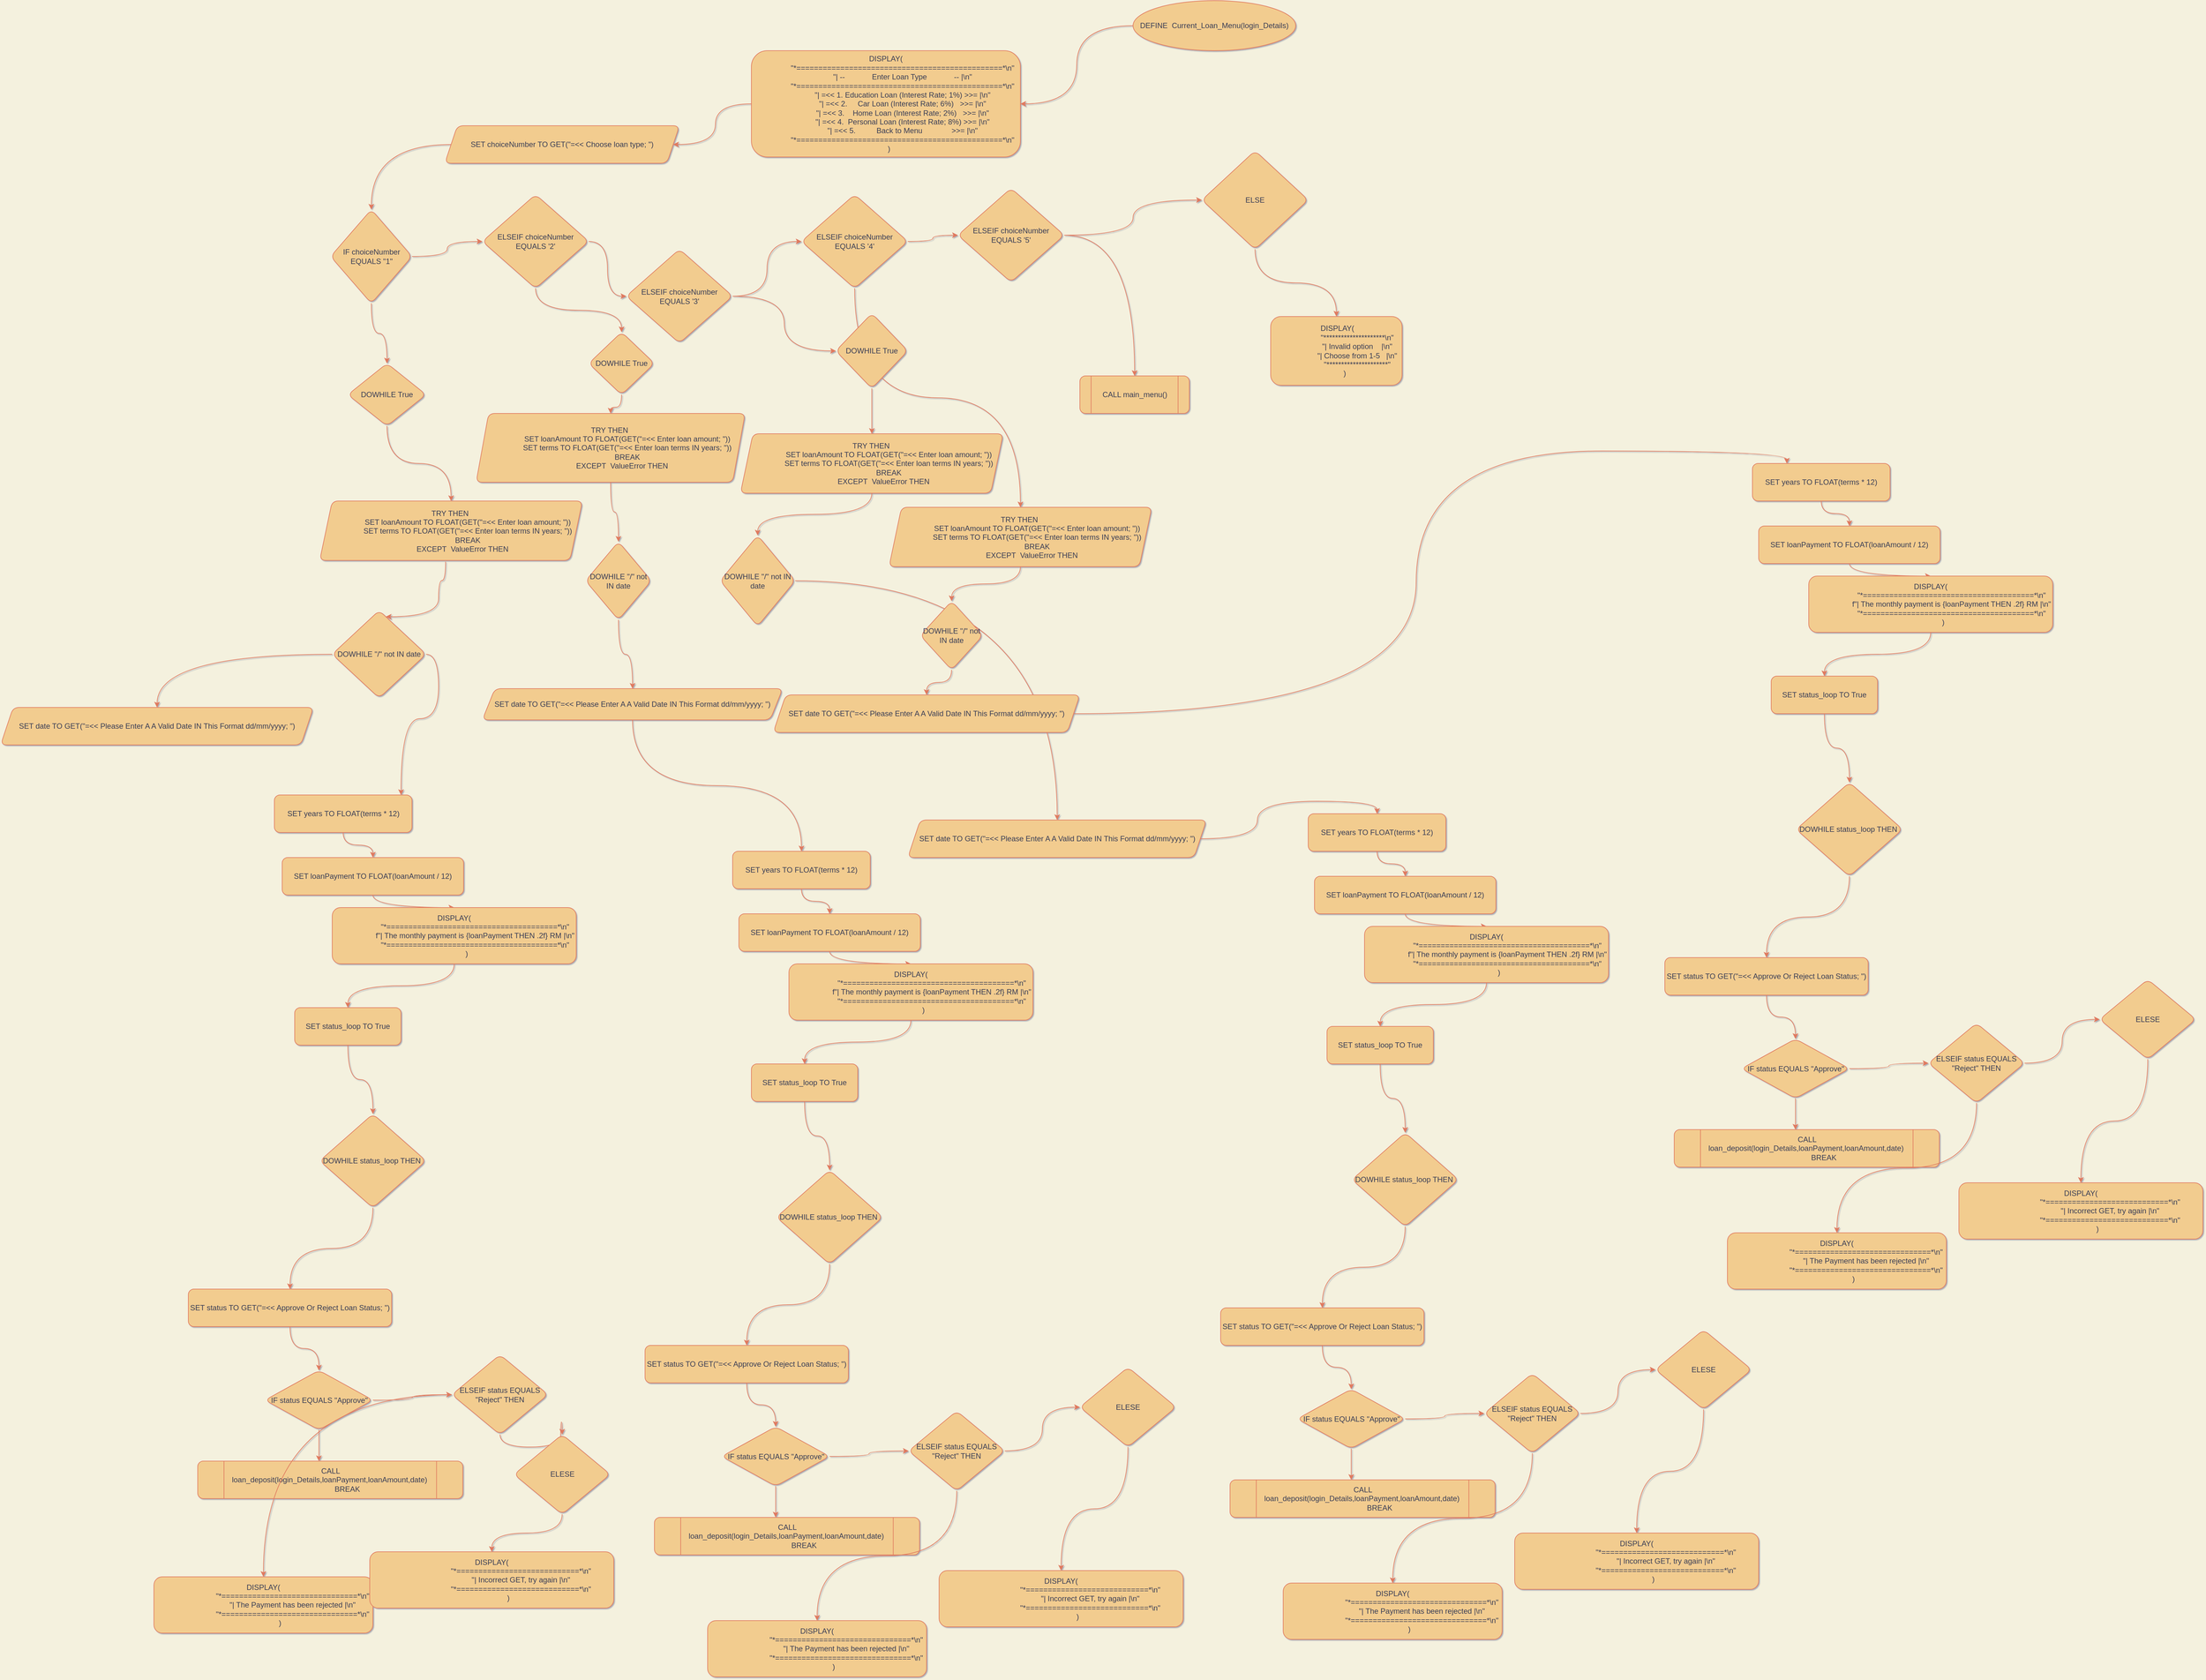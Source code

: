 <mxfile version="15.8.4" type="device"><diagram id="C5RBs43oDa-KdzZeNtuy" name="Page-1"><mxGraphModel dx="6359" dy="3440" grid="1" gridSize="10" guides="1" tooltips="1" connect="1" arrows="1" fold="1" page="1" pageScale="1" pageWidth="1169" pageHeight="827" background="#F4F1DE" math="0" shadow="1"><root><mxCell id="WIyWlLk6GJQsqaUBKTNV-0"/><mxCell id="WIyWlLk6GJQsqaUBKTNV-1" parent="WIyWlLk6GJQsqaUBKTNV-0"/><mxCell id="xHYtOjDUNpaeBCEOlLfH-27" value="" style="edgeStyle=orthogonalEdgeStyle;orthogonalLoop=1;jettySize=auto;html=1;labelBackgroundColor=#F4F1DE;strokeColor=#E07A5F;fontColor=#393C56;curved=1;" edge="1" parent="WIyWlLk6GJQsqaUBKTNV-1" source="xHYtOjDUNpaeBCEOlLfH-0" target="xHYtOjDUNpaeBCEOlLfH-1"><mxGeometry relative="1" as="geometry"/></mxCell><mxCell id="xHYtOjDUNpaeBCEOlLfH-0" value="DEFINE&amp;nbsp; Current_Loan_Menu(login_Details)" style="ellipse;whiteSpace=wrap;html=1;fillColor=#F2CC8F;strokeColor=#E07A5F;fontColor=#393C56;rounded=1;" vertex="1" parent="WIyWlLk6GJQsqaUBKTNV-1"><mxGeometry x="1320" y="80" width="260" height="80" as="geometry"/></mxCell><mxCell id="xHYtOjDUNpaeBCEOlLfH-28" value="" style="edgeStyle=orthogonalEdgeStyle;orthogonalLoop=1;jettySize=auto;html=1;labelBackgroundColor=#F4F1DE;strokeColor=#E07A5F;fontColor=#393C56;curved=1;" edge="1" parent="WIyWlLk6GJQsqaUBKTNV-1" source="xHYtOjDUNpaeBCEOlLfH-1" target="xHYtOjDUNpaeBCEOlLfH-3"><mxGeometry relative="1" as="geometry"/></mxCell><mxCell id="xHYtOjDUNpaeBCEOlLfH-1" value="&lt;div&gt;DISPLAY(&lt;/div&gt;&lt;div&gt;&amp;nbsp; &amp;nbsp; &amp;nbsp; &amp;nbsp; &amp;nbsp; &amp;nbsp; &amp;nbsp; &amp;nbsp; &quot;*===============================================*\n&quot;&lt;/div&gt;&lt;div&gt;&amp;nbsp; &amp;nbsp; &amp;nbsp; &amp;nbsp; &amp;nbsp; &amp;nbsp; &amp;nbsp; &amp;nbsp; &quot;| --&amp;nbsp; &amp;nbsp; &amp;nbsp; &amp;nbsp; &amp;nbsp; &amp;nbsp; &amp;nbsp;Enter Loan Type&amp;nbsp; &amp;nbsp; &amp;nbsp; &amp;nbsp; &amp;nbsp; &amp;nbsp; &amp;nbsp;-- |\n&quot;&lt;/div&gt;&lt;div&gt;&amp;nbsp; &amp;nbsp; &amp;nbsp; &amp;nbsp; &amp;nbsp; &amp;nbsp; &amp;nbsp; &amp;nbsp; &quot;*===============================================*\n&quot;&lt;/div&gt;&lt;div&gt;&amp;nbsp; &amp;nbsp; &amp;nbsp; &amp;nbsp; &amp;nbsp; &amp;nbsp; &amp;nbsp; &amp;nbsp; &quot;| =&amp;lt;&amp;lt; 1. Education Loan (Interest Rate; 1%) &amp;gt;&amp;gt;= |\n&quot;&lt;/div&gt;&lt;div&gt;&amp;nbsp; &amp;nbsp; &amp;nbsp; &amp;nbsp; &amp;nbsp; &amp;nbsp; &amp;nbsp; &amp;nbsp; &quot;| =&amp;lt;&amp;lt; 2.&amp;nbsp; &amp;nbsp; &amp;nbsp;Car Loan (Interest Rate; 6%)&amp;nbsp; &amp;nbsp;&amp;gt;&amp;gt;= |\n&quot;&lt;/div&gt;&lt;div&gt;&amp;nbsp; &amp;nbsp; &amp;nbsp; &amp;nbsp; &amp;nbsp; &amp;nbsp; &amp;nbsp; &amp;nbsp; &quot;| =&amp;lt;&amp;lt; 3.&amp;nbsp; &amp;nbsp; Home Loan (Interest Rate; 2%)&amp;nbsp; &amp;nbsp;&amp;gt;&amp;gt;= |\n&quot;&lt;/div&gt;&lt;div&gt;&amp;nbsp; &amp;nbsp; &amp;nbsp; &amp;nbsp; &amp;nbsp; &amp;nbsp; &amp;nbsp; &amp;nbsp; &quot;| =&amp;lt;&amp;lt; 4.&amp;nbsp; Personal Loan (Interest Rate; 8%) &amp;gt;&amp;gt;= |\n&quot;&lt;/div&gt;&lt;div&gt;&amp;nbsp; &amp;nbsp; &amp;nbsp; &amp;nbsp; &amp;nbsp; &amp;nbsp; &amp;nbsp; &amp;nbsp; &quot;| =&amp;lt;&amp;lt; 5.&amp;nbsp; &amp;nbsp; &amp;nbsp; &amp;nbsp; &amp;nbsp; Back to Menu&amp;nbsp; &amp;nbsp; &amp;nbsp; &amp;nbsp; &amp;nbsp; &amp;nbsp; &amp;nbsp; &amp;gt;&amp;gt;= |\n&quot;&lt;/div&gt;&lt;div&gt;&amp;nbsp; &amp;nbsp; &amp;nbsp; &amp;nbsp; &amp;nbsp; &amp;nbsp; &amp;nbsp; &amp;nbsp; &quot;*===============================================*\n&quot;&lt;/div&gt;&lt;div&gt;&amp;nbsp; &amp;nbsp;)&lt;/div&gt;" style="whiteSpace=wrap;html=1;fillColor=#F2CC8F;strokeColor=#E07A5F;fontColor=#393C56;rounded=1;" vertex="1" parent="WIyWlLk6GJQsqaUBKTNV-1"><mxGeometry x="710" y="160" width="430" height="170" as="geometry"/></mxCell><mxCell id="xHYtOjDUNpaeBCEOlLfH-22" style="edgeStyle=orthogonalEdgeStyle;orthogonalLoop=1;jettySize=auto;html=1;entryX=0.5;entryY=0;entryDx=0;entryDy=0;labelBackgroundColor=#F4F1DE;strokeColor=#E07A5F;fontColor=#393C56;curved=1;" edge="1" parent="WIyWlLk6GJQsqaUBKTNV-1" source="xHYtOjDUNpaeBCEOlLfH-3" target="xHYtOjDUNpaeBCEOlLfH-4"><mxGeometry relative="1" as="geometry"/></mxCell><mxCell id="xHYtOjDUNpaeBCEOlLfH-3" value="SET choiceNumber TO GET(&quot;=&amp;lt;&amp;lt; Choose loan type; &quot;)" style="shape=parallelogram;perimeter=parallelogramPerimeter;whiteSpace=wrap;html=1;fixedSize=1;fillColor=#F2CC8F;strokeColor=#E07A5F;fontColor=#393C56;rounded=1;" vertex="1" parent="WIyWlLk6GJQsqaUBKTNV-1"><mxGeometry x="220" y="280" width="375" height="60" as="geometry"/></mxCell><mxCell id="xHYtOjDUNpaeBCEOlLfH-20" value="" style="edgeStyle=orthogonalEdgeStyle;orthogonalLoop=1;jettySize=auto;html=1;labelBackgroundColor=#F4F1DE;strokeColor=#E07A5F;fontColor=#393C56;curved=1;" edge="1" parent="WIyWlLk6GJQsqaUBKTNV-1" source="xHYtOjDUNpaeBCEOlLfH-4" target="xHYtOjDUNpaeBCEOlLfH-11"><mxGeometry relative="1" as="geometry"/></mxCell><mxCell id="xHYtOjDUNpaeBCEOlLfH-23" value="" style="edgeStyle=orthogonalEdgeStyle;orthogonalLoop=1;jettySize=auto;html=1;labelBackgroundColor=#F4F1DE;strokeColor=#E07A5F;fontColor=#393C56;curved=1;" edge="1" parent="WIyWlLk6GJQsqaUBKTNV-1" source="xHYtOjDUNpaeBCEOlLfH-4" target="xHYtOjDUNpaeBCEOlLfH-5"><mxGeometry relative="1" as="geometry"/></mxCell><mxCell id="xHYtOjDUNpaeBCEOlLfH-4" value="IF choiceNumber EQUALS &quot;1&quot;" style="rhombus;whiteSpace=wrap;html=1;fillColor=#F2CC8F;strokeColor=#E07A5F;fontColor=#393C56;rounded=1;" vertex="1" parent="WIyWlLk6GJQsqaUBKTNV-1"><mxGeometry x="37.5" y="414" width="130" height="150" as="geometry"/></mxCell><mxCell id="xHYtOjDUNpaeBCEOlLfH-24" value="" style="edgeStyle=orthogonalEdgeStyle;orthogonalLoop=1;jettySize=auto;html=1;labelBackgroundColor=#F4F1DE;strokeColor=#E07A5F;fontColor=#393C56;curved=1;" edge="1" parent="WIyWlLk6GJQsqaUBKTNV-1" source="xHYtOjDUNpaeBCEOlLfH-5" target="xHYtOjDUNpaeBCEOlLfH-6"><mxGeometry relative="1" as="geometry"/></mxCell><mxCell id="xHYtOjDUNpaeBCEOlLfH-45" value="" style="edgeStyle=orthogonalEdgeStyle;orthogonalLoop=1;jettySize=auto;html=1;labelBackgroundColor=#F4F1DE;strokeColor=#E07A5F;fontColor=#393C56;curved=1;" edge="1" parent="WIyWlLk6GJQsqaUBKTNV-1" source="xHYtOjDUNpaeBCEOlLfH-5" target="xHYtOjDUNpaeBCEOlLfH-44"><mxGeometry relative="1" as="geometry"/></mxCell><mxCell id="xHYtOjDUNpaeBCEOlLfH-5" value="ELSEIF choiceNumber EQUALS '2'" style="rhombus;whiteSpace=wrap;html=1;fillColor=#F2CC8F;strokeColor=#E07A5F;fontColor=#393C56;rounded=1;" vertex="1" parent="WIyWlLk6GJQsqaUBKTNV-1"><mxGeometry x="280" y="390" width="170" height="150" as="geometry"/></mxCell><mxCell id="xHYtOjDUNpaeBCEOlLfH-25" value="" style="edgeStyle=orthogonalEdgeStyle;orthogonalLoop=1;jettySize=auto;html=1;labelBackgroundColor=#F4F1DE;strokeColor=#E07A5F;fontColor=#393C56;curved=1;" edge="1" parent="WIyWlLk6GJQsqaUBKTNV-1" source="xHYtOjDUNpaeBCEOlLfH-6" target="xHYtOjDUNpaeBCEOlLfH-7"><mxGeometry relative="1" as="geometry"/></mxCell><mxCell id="xHYtOjDUNpaeBCEOlLfH-43" value="" style="edgeStyle=orthogonalEdgeStyle;orthogonalLoop=1;jettySize=auto;html=1;labelBackgroundColor=#F4F1DE;strokeColor=#E07A5F;fontColor=#393C56;curved=1;" edge="1" parent="WIyWlLk6GJQsqaUBKTNV-1" source="xHYtOjDUNpaeBCEOlLfH-6" target="xHYtOjDUNpaeBCEOlLfH-42"><mxGeometry relative="1" as="geometry"/></mxCell><mxCell id="xHYtOjDUNpaeBCEOlLfH-6" value="ELSEIF choiceNumber EQUALS '3'" style="rhombus;whiteSpace=wrap;html=1;fillColor=#F2CC8F;strokeColor=#E07A5F;fontColor=#393C56;rounded=1;" vertex="1" parent="WIyWlLk6GJQsqaUBKTNV-1"><mxGeometry x="510" y="477.5" width="170" height="150" as="geometry"/></mxCell><mxCell id="xHYtOjDUNpaeBCEOlLfH-26" value="" style="edgeStyle=orthogonalEdgeStyle;orthogonalLoop=1;jettySize=auto;html=1;labelBackgroundColor=#F4F1DE;strokeColor=#E07A5F;fontColor=#393C56;curved=1;" edge="1" parent="WIyWlLk6GJQsqaUBKTNV-1" source="xHYtOjDUNpaeBCEOlLfH-7" target="xHYtOjDUNpaeBCEOlLfH-8"><mxGeometry relative="1" as="geometry"/></mxCell><mxCell id="xHYtOjDUNpaeBCEOlLfH-203" style="edgeStyle=orthogonalEdgeStyle;orthogonalLoop=1;jettySize=auto;html=1;labelBackgroundColor=#F4F1DE;strokeColor=#E07A5F;fontColor=#393C56;curved=1;" edge="1" parent="WIyWlLk6GJQsqaUBKTNV-1" source="xHYtOjDUNpaeBCEOlLfH-7" target="xHYtOjDUNpaeBCEOlLfH-33"><mxGeometry relative="1" as="geometry"/></mxCell><mxCell id="xHYtOjDUNpaeBCEOlLfH-7" value="ELSEIF choiceNumber EQUALS '4'" style="rhombus;whiteSpace=wrap;html=1;fillColor=#F2CC8F;strokeColor=#E07A5F;fontColor=#393C56;rounded=1;" vertex="1" parent="WIyWlLk6GJQsqaUBKTNV-1"><mxGeometry x="790" y="390" width="170" height="150" as="geometry"/></mxCell><mxCell id="xHYtOjDUNpaeBCEOlLfH-50" value="" style="edgeStyle=orthogonalEdgeStyle;orthogonalLoop=1;jettySize=auto;html=1;labelBackgroundColor=#F4F1DE;strokeColor=#E07A5F;fontColor=#393C56;curved=1;" edge="1" parent="WIyWlLk6GJQsqaUBKTNV-1" source="xHYtOjDUNpaeBCEOlLfH-8" target="xHYtOjDUNpaeBCEOlLfH-37"><mxGeometry relative="1" as="geometry"/></mxCell><mxCell id="xHYtOjDUNpaeBCEOlLfH-205" value="" style="edgeStyle=orthogonalEdgeStyle;orthogonalLoop=1;jettySize=auto;html=1;labelBackgroundColor=#F4F1DE;strokeColor=#E07A5F;fontColor=#393C56;curved=1;" edge="1" parent="WIyWlLk6GJQsqaUBKTNV-1" source="xHYtOjDUNpaeBCEOlLfH-8" target="xHYtOjDUNpaeBCEOlLfH-204"><mxGeometry relative="1" as="geometry"/></mxCell><mxCell id="xHYtOjDUNpaeBCEOlLfH-8" value="ELSEIF choiceNumber EQUALS '5'" style="rhombus;whiteSpace=wrap;html=1;fillColor=#F2CC8F;strokeColor=#E07A5F;fontColor=#393C56;rounded=1;" vertex="1" parent="WIyWlLk6GJQsqaUBKTNV-1"><mxGeometry x="1040" y="380" width="170" height="150" as="geometry"/></mxCell><mxCell id="xHYtOjDUNpaeBCEOlLfH-15" value="" style="edgeStyle=orthogonalEdgeStyle;orthogonalLoop=1;jettySize=auto;html=1;entryX=0.5;entryY=0;entryDx=0;entryDy=0;labelBackgroundColor=#F4F1DE;strokeColor=#E07A5F;fontColor=#393C56;curved=1;" edge="1" parent="WIyWlLk6GJQsqaUBKTNV-1" source="xHYtOjDUNpaeBCEOlLfH-11" target="xHYtOjDUNpaeBCEOlLfH-55"><mxGeometry relative="1" as="geometry"><mxPoint x="270" y="925" as="targetPoint"/></mxGeometry></mxCell><mxCell id="xHYtOjDUNpaeBCEOlLfH-11" value="DOWHILE True" style="rhombus;whiteSpace=wrap;html=1;fillColor=#F2CC8F;strokeColor=#E07A5F;fontColor=#393C56;rounded=1;" vertex="1" parent="WIyWlLk6GJQsqaUBKTNV-1"><mxGeometry x="65" y="660" width="125" height="100" as="geometry"/></mxCell><mxCell id="xHYtOjDUNpaeBCEOlLfH-199" style="edgeStyle=orthogonalEdgeStyle;orthogonalLoop=1;jettySize=auto;html=1;labelBackgroundColor=#F4F1DE;strokeColor=#E07A5F;fontColor=#393C56;curved=1;" edge="1" parent="WIyWlLk6GJQsqaUBKTNV-1" source="xHYtOjDUNpaeBCEOlLfH-12" target="xHYtOjDUNpaeBCEOlLfH-130"><mxGeometry relative="1" as="geometry"/></mxCell><mxCell id="xHYtOjDUNpaeBCEOlLfH-12" value="SET date TO GET(&quot;=&amp;lt;&amp;lt; Please Enter A A Valid Date IN This Format dd/mm/yyyy; &quot;)" style="shape=parallelogram;perimeter=parallelogramPerimeter;whiteSpace=wrap;html=1;fixedSize=1;fillColor=#F2CC8F;strokeColor=#E07A5F;fontColor=#393C56;rounded=1;" vertex="1" parent="WIyWlLk6GJQsqaUBKTNV-1"><mxGeometry x="280" y="1180" width="480" height="50" as="geometry"/></mxCell><mxCell id="xHYtOjDUNpaeBCEOlLfH-17" value="" style="edgeStyle=orthogonalEdgeStyle;orthogonalLoop=1;jettySize=auto;html=1;exitX=0.479;exitY=1.021;exitDx=0;exitDy=0;exitPerimeter=0;labelBackgroundColor=#F4F1DE;strokeColor=#E07A5F;fontColor=#393C56;curved=1;" edge="1" parent="WIyWlLk6GJQsqaUBKTNV-1" source="xHYtOjDUNpaeBCEOlLfH-55" target="xHYtOjDUNpaeBCEOlLfH-16"><mxGeometry relative="1" as="geometry"><mxPoint x="210" y="985" as="sourcePoint"/><Array as="points"><mxPoint x="210" y="1007"/><mxPoint x="210" y="1065"/></Array></mxGeometry></mxCell><mxCell id="xHYtOjDUNpaeBCEOlLfH-19" value="" style="edgeStyle=orthogonalEdgeStyle;orthogonalLoop=1;jettySize=auto;html=1;labelBackgroundColor=#F4F1DE;strokeColor=#E07A5F;fontColor=#393C56;curved=1;" edge="1" parent="WIyWlLk6GJQsqaUBKTNV-1" source="xHYtOjDUNpaeBCEOlLfH-16" target="xHYtOjDUNpaeBCEOlLfH-18"><mxGeometry relative="1" as="geometry"/></mxCell><mxCell id="xHYtOjDUNpaeBCEOlLfH-76" style="edgeStyle=orthogonalEdgeStyle;orthogonalLoop=1;jettySize=auto;html=1;labelBackgroundColor=#F4F1DE;strokeColor=#E07A5F;fontColor=#393C56;curved=1;" edge="1" parent="WIyWlLk6GJQsqaUBKTNV-1" source="xHYtOjDUNpaeBCEOlLfH-16" target="xHYtOjDUNpaeBCEOlLfH-75"><mxGeometry relative="1" as="geometry"><Array as="points"><mxPoint x="210" y="1125"/><mxPoint x="210" y="1228"/><mxPoint x="150" y="1228"/></Array></mxGeometry></mxCell><mxCell id="xHYtOjDUNpaeBCEOlLfH-16" value="DOWHILE &quot;/&quot; not IN date" style="rhombus;whiteSpace=wrap;html=1;fillColor=#F2CC8F;strokeColor=#E07A5F;fontColor=#393C56;rounded=1;" vertex="1" parent="WIyWlLk6GJQsqaUBKTNV-1"><mxGeometry x="40" y="1055" width="150" height="140" as="geometry"/></mxCell><mxCell id="xHYtOjDUNpaeBCEOlLfH-18" value="SET date TO GET(&quot;=&amp;lt;&amp;lt; Please Enter A A Valid Date IN This Format dd/mm/yyyy; &quot;)" style="shape=parallelogram;perimeter=parallelogramPerimeter;whiteSpace=wrap;html=1;fixedSize=1;fillColor=#F2CC8F;strokeColor=#E07A5F;fontColor=#393C56;rounded=1;" vertex="1" parent="WIyWlLk6GJQsqaUBKTNV-1"><mxGeometry x="-490" y="1210" width="500" height="60" as="geometry"/></mxCell><mxCell id="xHYtOjDUNpaeBCEOlLfH-62" value="" style="edgeStyle=orthogonalEdgeStyle;orthogonalLoop=1;jettySize=auto;html=1;labelBackgroundColor=#F4F1DE;strokeColor=#E07A5F;fontColor=#393C56;curved=1;" edge="1" parent="WIyWlLk6GJQsqaUBKTNV-1" source="xHYtOjDUNpaeBCEOlLfH-33" target="xHYtOjDUNpaeBCEOlLfH-61"><mxGeometry relative="1" as="geometry"/></mxCell><mxCell id="xHYtOjDUNpaeBCEOlLfH-33" value="&lt;div&gt;TRY THEN&amp;nbsp;&lt;/div&gt;&lt;div&gt;&amp;nbsp; &amp;nbsp; &amp;nbsp; &amp;nbsp; &amp;nbsp; &amp;nbsp; &amp;nbsp; &amp;nbsp; SET loanAmount TO FLOAT(GET(&quot;=&amp;lt;&amp;lt; Enter loan amount; &quot;))&lt;/div&gt;&lt;div&gt;&amp;nbsp; &amp;nbsp; &amp;nbsp; &amp;nbsp; &amp;nbsp; &amp;nbsp; &amp;nbsp; &amp;nbsp; SET terms TO FLOAT(GET(&quot;=&amp;lt;&amp;lt; Enter loan terms IN years; &quot;))&lt;/div&gt;&lt;div&gt;&amp;nbsp; &amp;nbsp; &amp;nbsp; &amp;nbsp; &amp;nbsp; &amp;nbsp; &amp;nbsp; &amp;nbsp; BREAK&lt;/div&gt;&lt;div&gt;&amp;nbsp; &amp;nbsp; &amp;nbsp; &amp;nbsp; &amp;nbsp; &amp;nbsp; EXCEPT&amp;nbsp; ValueError THEN&amp;nbsp;&lt;/div&gt;" style="shape=parallelogram;perimeter=parallelogramPerimeter;whiteSpace=wrap;html=1;fixedSize=1;fillColor=#F2CC8F;strokeColor=#E07A5F;fontColor=#393C56;rounded=1;" vertex="1" parent="WIyWlLk6GJQsqaUBKTNV-1"><mxGeometry x="930" y="890" width="420" height="95" as="geometry"/></mxCell><mxCell id="xHYtOjDUNpaeBCEOlLfH-52" value="" style="edgeStyle=orthogonalEdgeStyle;orthogonalLoop=1;jettySize=auto;html=1;labelBackgroundColor=#F4F1DE;strokeColor=#E07A5F;fontColor=#393C56;curved=1;" edge="1" parent="WIyWlLk6GJQsqaUBKTNV-1" source="xHYtOjDUNpaeBCEOlLfH-37" target="xHYtOjDUNpaeBCEOlLfH-51"><mxGeometry relative="1" as="geometry"/></mxCell><mxCell id="xHYtOjDUNpaeBCEOlLfH-37" value="ELSE" style="rhombus;whiteSpace=wrap;html=1;fillColor=#F2CC8F;strokeColor=#E07A5F;fontColor=#393C56;rounded=1;" vertex="1" parent="WIyWlLk6GJQsqaUBKTNV-1"><mxGeometry x="1430" y="320" width="170" height="157.5" as="geometry"/></mxCell><mxCell id="xHYtOjDUNpaeBCEOlLfH-47" style="edgeStyle=orthogonalEdgeStyle;orthogonalLoop=1;jettySize=auto;html=1;labelBackgroundColor=#F4F1DE;strokeColor=#E07A5F;fontColor=#393C56;curved=1;" edge="1" parent="WIyWlLk6GJQsqaUBKTNV-1" source="xHYtOjDUNpaeBCEOlLfH-42" target="xHYtOjDUNpaeBCEOlLfH-53"><mxGeometry relative="1" as="geometry"><mxPoint x="585" y="790" as="targetPoint"/></mxGeometry></mxCell><mxCell id="xHYtOjDUNpaeBCEOlLfH-42" value="DOWHILE True" style="rhombus;whiteSpace=wrap;html=1;fillColor=#F2CC8F;strokeColor=#E07A5F;fontColor=#393C56;rounded=1;" vertex="1" parent="WIyWlLk6GJQsqaUBKTNV-1"><mxGeometry x="845" y="580" width="115" height="120" as="geometry"/></mxCell><mxCell id="xHYtOjDUNpaeBCEOlLfH-46" style="edgeStyle=orthogonalEdgeStyle;orthogonalLoop=1;jettySize=auto;html=1;labelBackgroundColor=#F4F1DE;strokeColor=#E07A5F;fontColor=#393C56;curved=1;" edge="1" parent="WIyWlLk6GJQsqaUBKTNV-1" source="xHYtOjDUNpaeBCEOlLfH-44" target="xHYtOjDUNpaeBCEOlLfH-54"><mxGeometry relative="1" as="geometry"><mxPoint x="360" y="790" as="targetPoint"/></mxGeometry></mxCell><mxCell id="xHYtOjDUNpaeBCEOlLfH-44" value="DOWHILE True" style="rhombus;whiteSpace=wrap;html=1;fillColor=#F2CC8F;strokeColor=#E07A5F;fontColor=#393C56;rounded=1;" vertex="1" parent="WIyWlLk6GJQsqaUBKTNV-1"><mxGeometry x="450" y="610" width="105" height="100" as="geometry"/></mxCell><mxCell id="xHYtOjDUNpaeBCEOlLfH-51" value="&lt;div&gt;&amp;nbsp;DISPLAY(&lt;/div&gt;&lt;div&gt;&amp;nbsp; &amp;nbsp; &amp;nbsp; &amp;nbsp; &amp;nbsp; &amp;nbsp; &amp;nbsp; &amp;nbsp; &amp;nbsp; &amp;nbsp; &quot;*********************\n&quot;&lt;/div&gt;&lt;div&gt;&amp;nbsp; &amp;nbsp; &amp;nbsp; &amp;nbsp; &amp;nbsp; &amp;nbsp; &amp;nbsp; &amp;nbsp; &amp;nbsp; &amp;nbsp; &quot;| Invalid option&amp;nbsp; &amp;nbsp; |\n&quot;&lt;/div&gt;&lt;div&gt;&amp;nbsp; &amp;nbsp; &amp;nbsp; &amp;nbsp; &amp;nbsp; &amp;nbsp; &amp;nbsp; &amp;nbsp; &amp;nbsp; &amp;nbsp; &quot;| Choose from 1-5&amp;nbsp; &amp;nbsp;|\n&quot;&lt;/div&gt;&lt;div&gt;&amp;nbsp; &amp;nbsp; &amp;nbsp; &amp;nbsp; &amp;nbsp; &amp;nbsp; &amp;nbsp; &amp;nbsp; &amp;nbsp; &amp;nbsp; &quot;*********************&quot;&lt;/div&gt;&lt;div&gt;&amp;nbsp; &amp;nbsp; &amp;nbsp; &amp;nbsp; )&lt;/div&gt;" style="whiteSpace=wrap;html=1;fillColor=#F2CC8F;strokeColor=#E07A5F;fontColor=#393C56;rounded=1;" vertex="1" parent="WIyWlLk6GJQsqaUBKTNV-1"><mxGeometry x="1540" y="585" width="210" height="110" as="geometry"/></mxCell><mxCell id="xHYtOjDUNpaeBCEOlLfH-60" value="" style="edgeStyle=orthogonalEdgeStyle;orthogonalLoop=1;jettySize=auto;html=1;labelBackgroundColor=#F4F1DE;strokeColor=#E07A5F;fontColor=#393C56;curved=1;" edge="1" parent="WIyWlLk6GJQsqaUBKTNV-1" source="xHYtOjDUNpaeBCEOlLfH-53" target="xHYtOjDUNpaeBCEOlLfH-59"><mxGeometry relative="1" as="geometry"/></mxCell><mxCell id="xHYtOjDUNpaeBCEOlLfH-53" value="&lt;div&gt;TRY THEN&amp;nbsp;&lt;/div&gt;&lt;div&gt;&amp;nbsp; &amp;nbsp; &amp;nbsp; &amp;nbsp; &amp;nbsp; &amp;nbsp; &amp;nbsp; &amp;nbsp; SET loanAmount TO FLOAT(GET(&quot;=&amp;lt;&amp;lt; Enter loan amount; &quot;))&lt;/div&gt;&lt;div&gt;&amp;nbsp; &amp;nbsp; &amp;nbsp; &amp;nbsp; &amp;nbsp; &amp;nbsp; &amp;nbsp; &amp;nbsp; SET terms TO FLOAT(GET(&quot;=&amp;lt;&amp;lt; Enter loan terms IN years; &quot;))&lt;/div&gt;&lt;div&gt;&amp;nbsp; &amp;nbsp; &amp;nbsp; &amp;nbsp; &amp;nbsp; &amp;nbsp; &amp;nbsp; &amp;nbsp; BREAK&lt;/div&gt;&lt;div&gt;&amp;nbsp; &amp;nbsp; &amp;nbsp; &amp;nbsp; &amp;nbsp; &amp;nbsp; EXCEPT&amp;nbsp; ValueError THEN&amp;nbsp;&lt;/div&gt;" style="shape=parallelogram;perimeter=parallelogramPerimeter;whiteSpace=wrap;html=1;fixedSize=1;fillColor=#F2CC8F;strokeColor=#E07A5F;fontColor=#393C56;rounded=1;" vertex="1" parent="WIyWlLk6GJQsqaUBKTNV-1"><mxGeometry x="692.5" y="772.5" width="420" height="95" as="geometry"/></mxCell><mxCell id="xHYtOjDUNpaeBCEOlLfH-58" value="" style="edgeStyle=orthogonalEdgeStyle;orthogonalLoop=1;jettySize=auto;html=1;labelBackgroundColor=#F4F1DE;strokeColor=#E07A5F;fontColor=#393C56;curved=1;" edge="1" parent="WIyWlLk6GJQsqaUBKTNV-1" source="xHYtOjDUNpaeBCEOlLfH-54" target="xHYtOjDUNpaeBCEOlLfH-57"><mxGeometry relative="1" as="geometry"/></mxCell><mxCell id="xHYtOjDUNpaeBCEOlLfH-54" value="&lt;div&gt;TRY THEN&amp;nbsp;&lt;/div&gt;&lt;div&gt;&amp;nbsp; &amp;nbsp; &amp;nbsp; &amp;nbsp; &amp;nbsp; &amp;nbsp; &amp;nbsp; &amp;nbsp; SET loanAmount TO FLOAT(GET(&quot;=&amp;lt;&amp;lt; Enter loan amount; &quot;))&lt;/div&gt;&lt;div&gt;&amp;nbsp; &amp;nbsp; &amp;nbsp; &amp;nbsp; &amp;nbsp; &amp;nbsp; &amp;nbsp; &amp;nbsp; SET terms TO FLOAT(GET(&quot;=&amp;lt;&amp;lt; Enter loan terms IN years; &quot;))&lt;/div&gt;&lt;div&gt;&amp;nbsp; &amp;nbsp; &amp;nbsp; &amp;nbsp; &amp;nbsp; &amp;nbsp; &amp;nbsp; &amp;nbsp; BREAK&lt;/div&gt;&lt;div&gt;&amp;nbsp; &amp;nbsp; &amp;nbsp; &amp;nbsp; &amp;nbsp; &amp;nbsp; EXCEPT&amp;nbsp; ValueError THEN&amp;nbsp;&lt;/div&gt;" style="shape=parallelogram;perimeter=parallelogramPerimeter;whiteSpace=wrap;html=1;fixedSize=1;fillColor=#F2CC8F;strokeColor=#E07A5F;fontColor=#393C56;rounded=1;" vertex="1" parent="WIyWlLk6GJQsqaUBKTNV-1"><mxGeometry x="270" y="740" width="430" height="110" as="geometry"/></mxCell><mxCell id="xHYtOjDUNpaeBCEOlLfH-55" value="&lt;div&gt;TRY THEN&amp;nbsp;&lt;/div&gt;&lt;div&gt;&amp;nbsp; &amp;nbsp; &amp;nbsp; &amp;nbsp; &amp;nbsp; &amp;nbsp; &amp;nbsp; &amp;nbsp; SET loanAmount TO FLOAT(GET(&quot;=&amp;lt;&amp;lt; Enter loan amount; &quot;))&lt;/div&gt;&lt;div&gt;&amp;nbsp; &amp;nbsp; &amp;nbsp; &amp;nbsp; &amp;nbsp; &amp;nbsp; &amp;nbsp; &amp;nbsp; SET terms TO FLOAT(GET(&quot;=&amp;lt;&amp;lt; Enter loan terms IN years; &quot;))&lt;/div&gt;&lt;div&gt;&amp;nbsp; &amp;nbsp; &amp;nbsp; &amp;nbsp; &amp;nbsp; &amp;nbsp; &amp;nbsp; &amp;nbsp; BREAK&lt;/div&gt;&lt;div&gt;&amp;nbsp; &amp;nbsp; &amp;nbsp; &amp;nbsp; &amp;nbsp; &amp;nbsp; EXCEPT&amp;nbsp; ValueError THEN&amp;nbsp;&lt;/div&gt;" style="shape=parallelogram;perimeter=parallelogramPerimeter;whiteSpace=wrap;html=1;fixedSize=1;fillColor=#F2CC8F;strokeColor=#E07A5F;fontColor=#393C56;rounded=1;" vertex="1" parent="WIyWlLk6GJQsqaUBKTNV-1"><mxGeometry x="20" y="880" width="420" height="95" as="geometry"/></mxCell><mxCell id="xHYtOjDUNpaeBCEOlLfH-65" value="" style="edgeStyle=orthogonalEdgeStyle;orthogonalLoop=1;jettySize=auto;html=1;labelBackgroundColor=#F4F1DE;strokeColor=#E07A5F;fontColor=#393C56;curved=1;" edge="1" parent="WIyWlLk6GJQsqaUBKTNV-1" source="xHYtOjDUNpaeBCEOlLfH-57" target="xHYtOjDUNpaeBCEOlLfH-12"><mxGeometry relative="1" as="geometry"/></mxCell><mxCell id="xHYtOjDUNpaeBCEOlLfH-57" value="DOWHILE &quot;/&quot; not IN date" style="rhombus;whiteSpace=wrap;html=1;fillColor=#F2CC8F;strokeColor=#E07A5F;fontColor=#393C56;rounded=1;" vertex="1" parent="WIyWlLk6GJQsqaUBKTNV-1"><mxGeometry x="445" y="945" width="105" height="125" as="geometry"/></mxCell><mxCell id="xHYtOjDUNpaeBCEOlLfH-67" value="" style="edgeStyle=orthogonalEdgeStyle;orthogonalLoop=1;jettySize=auto;html=1;labelBackgroundColor=#F4F1DE;strokeColor=#E07A5F;fontColor=#393C56;curved=1;" edge="1" parent="WIyWlLk6GJQsqaUBKTNV-1" source="xHYtOjDUNpaeBCEOlLfH-59" target="xHYtOjDUNpaeBCEOlLfH-66"><mxGeometry relative="1" as="geometry"/></mxCell><mxCell id="xHYtOjDUNpaeBCEOlLfH-59" value="DOWHILE &quot;/&quot; not IN date" style="rhombus;whiteSpace=wrap;html=1;fillColor=#F2CC8F;strokeColor=#E07A5F;fontColor=#393C56;rounded=1;" vertex="1" parent="WIyWlLk6GJQsqaUBKTNV-1"><mxGeometry x="660" y="935" width="120" height="145" as="geometry"/></mxCell><mxCell id="xHYtOjDUNpaeBCEOlLfH-71" value="" style="edgeStyle=orthogonalEdgeStyle;orthogonalLoop=1;jettySize=auto;html=1;labelBackgroundColor=#F4F1DE;strokeColor=#E07A5F;fontColor=#393C56;curved=1;" edge="1" parent="WIyWlLk6GJQsqaUBKTNV-1" source="xHYtOjDUNpaeBCEOlLfH-61" target="xHYtOjDUNpaeBCEOlLfH-70"><mxGeometry relative="1" as="geometry"/></mxCell><mxCell id="xHYtOjDUNpaeBCEOlLfH-61" value="DOWHILE &quot;/&quot; not IN date" style="rhombus;whiteSpace=wrap;html=1;fillColor=#F2CC8F;strokeColor=#E07A5F;fontColor=#393C56;rounded=1;" vertex="1" parent="WIyWlLk6GJQsqaUBKTNV-1"><mxGeometry x="980" y="1040" width="100" height="110" as="geometry"/></mxCell><mxCell id="xHYtOjDUNpaeBCEOlLfH-200" style="edgeStyle=orthogonalEdgeStyle;orthogonalLoop=1;jettySize=auto;html=1;entryX=0.5;entryY=0;entryDx=0;entryDy=0;labelBackgroundColor=#F4F1DE;strokeColor=#E07A5F;fontColor=#393C56;curved=1;" edge="1" parent="WIyWlLk6GJQsqaUBKTNV-1" source="xHYtOjDUNpaeBCEOlLfH-66" target="xHYtOjDUNpaeBCEOlLfH-153"><mxGeometry relative="1" as="geometry"/></mxCell><mxCell id="xHYtOjDUNpaeBCEOlLfH-66" value="SET date TO GET(&quot;=&amp;lt;&amp;lt; Please Enter A A Valid Date IN This Format dd/mm/yyyy; &quot;)" style="shape=parallelogram;perimeter=parallelogramPerimeter;whiteSpace=wrap;html=1;fixedSize=1;fillColor=#F2CC8F;strokeColor=#E07A5F;fontColor=#393C56;rounded=1;" vertex="1" parent="WIyWlLk6GJQsqaUBKTNV-1"><mxGeometry x="960" y="1390" width="477.5" height="60" as="geometry"/></mxCell><mxCell id="xHYtOjDUNpaeBCEOlLfH-202" style="edgeStyle=orthogonalEdgeStyle;orthogonalLoop=1;jettySize=auto;html=1;entryX=0.25;entryY=0;entryDx=0;entryDy=0;labelBackgroundColor=#F4F1DE;strokeColor=#E07A5F;fontColor=#393C56;curved=1;" edge="1" parent="WIyWlLk6GJQsqaUBKTNV-1" source="xHYtOjDUNpaeBCEOlLfH-70" target="xHYtOjDUNpaeBCEOlLfH-176"><mxGeometry relative="1" as="geometry"/></mxCell><mxCell id="xHYtOjDUNpaeBCEOlLfH-70" value="SET date TO GET(&quot;=&amp;lt;&amp;lt; Please Enter A A Valid Date IN This Format dd/mm/yyyy; &quot;)" style="shape=parallelogram;perimeter=parallelogramPerimeter;whiteSpace=wrap;html=1;fixedSize=1;fillColor=#F2CC8F;strokeColor=#E07A5F;fontColor=#393C56;rounded=1;" vertex="1" parent="WIyWlLk6GJQsqaUBKTNV-1"><mxGeometry x="745" y="1190" width="490" height="60" as="geometry"/></mxCell><mxCell id="xHYtOjDUNpaeBCEOlLfH-78" value="" style="edgeStyle=orthogonalEdgeStyle;orthogonalLoop=1;jettySize=auto;html=1;labelBackgroundColor=#F4F1DE;strokeColor=#E07A5F;fontColor=#393C56;curved=1;" edge="1" parent="WIyWlLk6GJQsqaUBKTNV-1" source="xHYtOjDUNpaeBCEOlLfH-75" target="xHYtOjDUNpaeBCEOlLfH-77"><mxGeometry relative="1" as="geometry"/></mxCell><mxCell id="xHYtOjDUNpaeBCEOlLfH-75" value="SET years TO FLOAT(terms * 12)" style="whiteSpace=wrap;html=1;fillColor=#F2CC8F;strokeColor=#E07A5F;fontColor=#393C56;rounded=1;" vertex="1" parent="WIyWlLk6GJQsqaUBKTNV-1"><mxGeometry x="-52.5" y="1350" width="220" height="60" as="geometry"/></mxCell><mxCell id="xHYtOjDUNpaeBCEOlLfH-80" value="" style="edgeStyle=orthogonalEdgeStyle;orthogonalLoop=1;jettySize=auto;html=1;labelBackgroundColor=#F4F1DE;strokeColor=#E07A5F;fontColor=#393C56;curved=1;" edge="1" parent="WIyWlLk6GJQsqaUBKTNV-1" source="xHYtOjDUNpaeBCEOlLfH-77" target="xHYtOjDUNpaeBCEOlLfH-79"><mxGeometry relative="1" as="geometry"/></mxCell><mxCell id="xHYtOjDUNpaeBCEOlLfH-77" value="SET loanPayment TO FLOAT(loanAmount / 12)" style="whiteSpace=wrap;html=1;fillColor=#F2CC8F;strokeColor=#E07A5F;fontColor=#393C56;rounded=1;" vertex="1" parent="WIyWlLk6GJQsqaUBKTNV-1"><mxGeometry x="-40" y="1450" width="290" height="60" as="geometry"/></mxCell><mxCell id="xHYtOjDUNpaeBCEOlLfH-82" value="" style="edgeStyle=orthogonalEdgeStyle;orthogonalLoop=1;jettySize=auto;html=1;labelBackgroundColor=#F4F1DE;strokeColor=#E07A5F;fontColor=#393C56;curved=1;" edge="1" parent="WIyWlLk6GJQsqaUBKTNV-1" source="xHYtOjDUNpaeBCEOlLfH-79" target="xHYtOjDUNpaeBCEOlLfH-81"><mxGeometry relative="1" as="geometry"/></mxCell><mxCell id="xHYtOjDUNpaeBCEOlLfH-79" value="&lt;div&gt;DISPLAY(&lt;/div&gt;&lt;div&gt;&amp;nbsp; &amp;nbsp; &amp;nbsp; &amp;nbsp; &amp;nbsp; &amp;nbsp; &amp;nbsp; &amp;nbsp; &amp;nbsp; &amp;nbsp; &quot;*=======================================*\n&quot;&lt;/div&gt;&lt;div&gt;&amp;nbsp; &amp;nbsp; &amp;nbsp; &amp;nbsp; &amp;nbsp; &amp;nbsp; &amp;nbsp; &amp;nbsp; &amp;nbsp; &amp;nbsp; f&quot;| The monthly payment is {loanPayment THEN .2f} RM |\n&quot;&lt;/div&gt;&lt;div&gt;&amp;nbsp; &amp;nbsp; &amp;nbsp; &amp;nbsp; &amp;nbsp; &amp;nbsp; &amp;nbsp; &amp;nbsp; &amp;nbsp; &amp;nbsp; &quot;*=======================================*\n&quot;&lt;/div&gt;&lt;div&gt;&amp;nbsp; &amp;nbsp; &amp;nbsp; &amp;nbsp; &amp;nbsp; &amp;nbsp; )&lt;/div&gt;" style="whiteSpace=wrap;html=1;fillColor=#F2CC8F;strokeColor=#E07A5F;fontColor=#393C56;rounded=1;" vertex="1" parent="WIyWlLk6GJQsqaUBKTNV-1"><mxGeometry x="40" y="1530" width="390" height="90" as="geometry"/></mxCell><mxCell id="xHYtOjDUNpaeBCEOlLfH-88" value="" style="edgeStyle=orthogonalEdgeStyle;orthogonalLoop=1;jettySize=auto;html=1;labelBackgroundColor=#F4F1DE;strokeColor=#E07A5F;fontColor=#393C56;curved=1;" edge="1" parent="WIyWlLk6GJQsqaUBKTNV-1" source="xHYtOjDUNpaeBCEOlLfH-81" target="xHYtOjDUNpaeBCEOlLfH-87"><mxGeometry relative="1" as="geometry"/></mxCell><mxCell id="xHYtOjDUNpaeBCEOlLfH-81" value="SET status_loop TO True" style="whiteSpace=wrap;html=1;fillColor=#F2CC8F;strokeColor=#E07A5F;fontColor=#393C56;rounded=1;" vertex="1" parent="WIyWlLk6GJQsqaUBKTNV-1"><mxGeometry x="-20" y="1690" width="170" height="60" as="geometry"/></mxCell><mxCell id="xHYtOjDUNpaeBCEOlLfH-91" value="" style="edgeStyle=orthogonalEdgeStyle;orthogonalLoop=1;jettySize=auto;html=1;labelBackgroundColor=#F4F1DE;strokeColor=#E07A5F;fontColor=#393C56;curved=1;" edge="1" parent="WIyWlLk6GJQsqaUBKTNV-1" source="xHYtOjDUNpaeBCEOlLfH-87" target="xHYtOjDUNpaeBCEOlLfH-90"><mxGeometry relative="1" as="geometry"/></mxCell><mxCell id="xHYtOjDUNpaeBCEOlLfH-87" value="DOWHILE status_loop THEN&amp;nbsp;" style="rhombus;whiteSpace=wrap;html=1;fillColor=#F2CC8F;strokeColor=#E07A5F;fontColor=#393C56;rounded=1;" vertex="1" parent="WIyWlLk6GJQsqaUBKTNV-1"><mxGeometry x="20" y="1860" width="170" height="150" as="geometry"/></mxCell><mxCell id="xHYtOjDUNpaeBCEOlLfH-93" value="" style="edgeStyle=orthogonalEdgeStyle;orthogonalLoop=1;jettySize=auto;html=1;labelBackgroundColor=#F4F1DE;strokeColor=#E07A5F;fontColor=#393C56;curved=1;" edge="1" parent="WIyWlLk6GJQsqaUBKTNV-1" source="xHYtOjDUNpaeBCEOlLfH-90" target="xHYtOjDUNpaeBCEOlLfH-92"><mxGeometry relative="1" as="geometry"/></mxCell><mxCell id="xHYtOjDUNpaeBCEOlLfH-90" value="SET status TO GET(&quot;=&amp;lt;&amp;lt; Approve Or Reject Loan Status; &quot;)" style="whiteSpace=wrap;html=1;fillColor=#F2CC8F;strokeColor=#E07A5F;fontColor=#393C56;rounded=1;" vertex="1" parent="WIyWlLk6GJQsqaUBKTNV-1"><mxGeometry x="-190" y="2140" width="325" height="60" as="geometry"/></mxCell><mxCell id="xHYtOjDUNpaeBCEOlLfH-97" value="" style="edgeStyle=orthogonalEdgeStyle;orthogonalLoop=1;jettySize=auto;html=1;labelBackgroundColor=#F4F1DE;strokeColor=#E07A5F;fontColor=#393C56;curved=1;" edge="1" parent="WIyWlLk6GJQsqaUBKTNV-1" source="xHYtOjDUNpaeBCEOlLfH-92" target="xHYtOjDUNpaeBCEOlLfH-96"><mxGeometry relative="1" as="geometry"><Array as="points"><mxPoint x="19" y="2475"/><mxPoint x="19" y="2475"/></Array></mxGeometry></mxCell><mxCell id="xHYtOjDUNpaeBCEOlLfH-99" value="" style="edgeStyle=orthogonalEdgeStyle;orthogonalLoop=1;jettySize=auto;html=1;labelBackgroundColor=#F4F1DE;strokeColor=#E07A5F;fontColor=#393C56;curved=1;" edge="1" parent="WIyWlLk6GJQsqaUBKTNV-1" source="xHYtOjDUNpaeBCEOlLfH-92" target="xHYtOjDUNpaeBCEOlLfH-98"><mxGeometry relative="1" as="geometry"/></mxCell><mxCell id="xHYtOjDUNpaeBCEOlLfH-92" value="IF status EQUALS &quot;Approve&quot;" style="rhombus;whiteSpace=wrap;html=1;fillColor=#F2CC8F;strokeColor=#E07A5F;fontColor=#393C56;rounded=1;" vertex="1" parent="WIyWlLk6GJQsqaUBKTNV-1"><mxGeometry x="-67.5" y="2270" width="172.5" height="95" as="geometry"/></mxCell><mxCell id="xHYtOjDUNpaeBCEOlLfH-96" value="&lt;div&gt;CALL loan_deposit(login_Details,loanPayment,loanAmount,date)&amp;nbsp;&lt;/div&gt;&lt;div&gt;&amp;nbsp; &amp;nbsp; &amp;nbsp; &amp;nbsp; &amp;nbsp; &amp;nbsp; &amp;nbsp; &amp;nbsp; BREAK&lt;/div&gt;" style="shape=process;whiteSpace=wrap;html=1;backgroundOutline=1;fillColor=#F2CC8F;strokeColor=#E07A5F;fontColor=#393C56;rounded=1;" vertex="1" parent="WIyWlLk6GJQsqaUBKTNV-1"><mxGeometry x="-175" y="2415" width="423.75" height="60" as="geometry"/></mxCell><mxCell id="xHYtOjDUNpaeBCEOlLfH-101" value="" style="edgeStyle=orthogonalEdgeStyle;orthogonalLoop=1;jettySize=auto;html=1;labelBackgroundColor=#F4F1DE;strokeColor=#E07A5F;fontColor=#393C56;curved=1;" edge="1" parent="WIyWlLk6GJQsqaUBKTNV-1" source="xHYtOjDUNpaeBCEOlLfH-98" target="xHYtOjDUNpaeBCEOlLfH-100"><mxGeometry relative="1" as="geometry"/></mxCell><mxCell id="xHYtOjDUNpaeBCEOlLfH-103" value="" style="edgeStyle=orthogonalEdgeStyle;orthogonalLoop=1;jettySize=auto;html=1;labelBackgroundColor=#F4F1DE;strokeColor=#E07A5F;fontColor=#393C56;curved=1;" edge="1" parent="WIyWlLk6GJQsqaUBKTNV-1" source="xHYtOjDUNpaeBCEOlLfH-98" target="xHYtOjDUNpaeBCEOlLfH-102"><mxGeometry relative="1" as="geometry"/></mxCell><mxCell id="xHYtOjDUNpaeBCEOlLfH-98" value="ELSEIF status EQUALS &quot;Reject&quot; THEN" style="rhombus;whiteSpace=wrap;html=1;fillColor=#F2CC8F;strokeColor=#E07A5F;fontColor=#393C56;rounded=1;" vertex="1" parent="WIyWlLk6GJQsqaUBKTNV-1"><mxGeometry x="231.25" y="2245" width="153.75" height="127.5" as="geometry"/></mxCell><mxCell id="xHYtOjDUNpaeBCEOlLfH-100" value="&lt;div&gt;DISPLAY(&lt;/div&gt;&lt;div&gt;&amp;nbsp; &amp;nbsp; &amp;nbsp; &amp;nbsp; &amp;nbsp; &amp;nbsp; &amp;nbsp; &amp;nbsp; &amp;nbsp; &amp;nbsp; &amp;nbsp; &amp;nbsp; &amp;nbsp; &amp;nbsp; &quot;*===============================*\n&quot;&lt;/div&gt;&lt;div&gt;&amp;nbsp; &amp;nbsp; &amp;nbsp; &amp;nbsp; &amp;nbsp; &amp;nbsp; &amp;nbsp; &amp;nbsp; &amp;nbsp; &amp;nbsp; &amp;nbsp; &amp;nbsp; &amp;nbsp; &amp;nbsp; &quot;| The Payment has been rejected |\n&quot;&lt;/div&gt;&lt;div&gt;&amp;nbsp; &amp;nbsp; &amp;nbsp; &amp;nbsp; &amp;nbsp; &amp;nbsp; &amp;nbsp; &amp;nbsp; &amp;nbsp; &amp;nbsp; &amp;nbsp; &amp;nbsp; &amp;nbsp; &amp;nbsp; &quot;*===============================*\n&quot;&lt;/div&gt;&lt;div&gt;&amp;nbsp; &amp;nbsp; &amp;nbsp; &amp;nbsp; &amp;nbsp; &amp;nbsp; &amp;nbsp; &amp;nbsp; )&lt;/div&gt;" style="whiteSpace=wrap;html=1;fillColor=#F2CC8F;strokeColor=#E07A5F;fontColor=#393C56;rounded=1;" vertex="1" parent="WIyWlLk6GJQsqaUBKTNV-1"><mxGeometry x="-245" y="2600" width="350" height="90" as="geometry"/></mxCell><mxCell id="xHYtOjDUNpaeBCEOlLfH-105" value="" style="edgeStyle=orthogonalEdgeStyle;orthogonalLoop=1;jettySize=auto;html=1;labelBackgroundColor=#F4F1DE;strokeColor=#E07A5F;fontColor=#393C56;curved=1;" edge="1" parent="WIyWlLk6GJQsqaUBKTNV-1" source="xHYtOjDUNpaeBCEOlLfH-102" target="xHYtOjDUNpaeBCEOlLfH-104"><mxGeometry relative="1" as="geometry"/></mxCell><mxCell id="xHYtOjDUNpaeBCEOlLfH-102" value="ELESE" style="rhombus;whiteSpace=wrap;html=1;fillColor=#F2CC8F;strokeColor=#E07A5F;fontColor=#393C56;rounded=1;" vertex="1" parent="WIyWlLk6GJQsqaUBKTNV-1"><mxGeometry x="330.63" y="2372.5" width="153.75" height="127.5" as="geometry"/></mxCell><mxCell id="xHYtOjDUNpaeBCEOlLfH-104" value="&lt;div&gt;DISPLAY(&lt;/div&gt;&lt;div&gt;&amp;nbsp; &amp;nbsp; &amp;nbsp; &amp;nbsp; &amp;nbsp; &amp;nbsp; &amp;nbsp; &amp;nbsp; &amp;nbsp; &amp;nbsp; &amp;nbsp; &amp;nbsp; &amp;nbsp; &amp;nbsp; &quot;*============================*\n&quot;&lt;/div&gt;&lt;div&gt;&amp;nbsp; &amp;nbsp; &amp;nbsp; &amp;nbsp; &amp;nbsp; &amp;nbsp; &amp;nbsp; &amp;nbsp; &amp;nbsp; &amp;nbsp; &amp;nbsp; &amp;nbsp; &amp;nbsp; &amp;nbsp; &quot;| Incorrect GET, try again |\n&quot;&lt;/div&gt;&lt;div&gt;&amp;nbsp; &amp;nbsp; &amp;nbsp; &amp;nbsp; &amp;nbsp; &amp;nbsp; &amp;nbsp; &amp;nbsp; &amp;nbsp; &amp;nbsp; &amp;nbsp; &amp;nbsp; &amp;nbsp; &amp;nbsp; &quot;*============================*\n&quot;&lt;/div&gt;&lt;div&gt;&amp;nbsp; &amp;nbsp; &amp;nbsp; &amp;nbsp; &amp;nbsp; &amp;nbsp; &amp;nbsp; &amp;nbsp; )&lt;/div&gt;" style="whiteSpace=wrap;html=1;fillColor=#F2CC8F;strokeColor=#E07A5F;fontColor=#393C56;rounded=1;" vertex="1" parent="WIyWlLk6GJQsqaUBKTNV-1"><mxGeometry x="100.0" y="2560" width="389.99" height="90" as="geometry"/></mxCell><mxCell id="xHYtOjDUNpaeBCEOlLfH-129" value="" style="edgeStyle=orthogonalEdgeStyle;orthogonalLoop=1;jettySize=auto;html=1;labelBackgroundColor=#F4F1DE;strokeColor=#E07A5F;fontColor=#393C56;curved=1;" edge="1" parent="WIyWlLk6GJQsqaUBKTNV-1" source="xHYtOjDUNpaeBCEOlLfH-130" target="xHYtOjDUNpaeBCEOlLfH-132"><mxGeometry relative="1" as="geometry"/></mxCell><mxCell id="xHYtOjDUNpaeBCEOlLfH-130" value="SET years TO FLOAT(terms * 12)" style="whiteSpace=wrap;html=1;fillColor=#F2CC8F;strokeColor=#E07A5F;fontColor=#393C56;rounded=1;" vertex="1" parent="WIyWlLk6GJQsqaUBKTNV-1"><mxGeometry x="680" y="1440" width="220" height="60" as="geometry"/></mxCell><mxCell id="xHYtOjDUNpaeBCEOlLfH-131" value="" style="edgeStyle=orthogonalEdgeStyle;orthogonalLoop=1;jettySize=auto;html=1;labelBackgroundColor=#F4F1DE;strokeColor=#E07A5F;fontColor=#393C56;curved=1;" edge="1" parent="WIyWlLk6GJQsqaUBKTNV-1" source="xHYtOjDUNpaeBCEOlLfH-132" target="xHYtOjDUNpaeBCEOlLfH-134"><mxGeometry relative="1" as="geometry"/></mxCell><mxCell id="xHYtOjDUNpaeBCEOlLfH-132" value="SET loanPayment TO FLOAT(loanAmount / 12)" style="whiteSpace=wrap;html=1;fillColor=#F2CC8F;strokeColor=#E07A5F;fontColor=#393C56;rounded=1;" vertex="1" parent="WIyWlLk6GJQsqaUBKTNV-1"><mxGeometry x="690" y="1540" width="290" height="60" as="geometry"/></mxCell><mxCell id="xHYtOjDUNpaeBCEOlLfH-133" value="" style="edgeStyle=orthogonalEdgeStyle;orthogonalLoop=1;jettySize=auto;html=1;labelBackgroundColor=#F4F1DE;strokeColor=#E07A5F;fontColor=#393C56;curved=1;" edge="1" parent="WIyWlLk6GJQsqaUBKTNV-1" source="xHYtOjDUNpaeBCEOlLfH-134" target="xHYtOjDUNpaeBCEOlLfH-136"><mxGeometry relative="1" as="geometry"/></mxCell><mxCell id="xHYtOjDUNpaeBCEOlLfH-134" value="&lt;div&gt;DISPLAY(&lt;/div&gt;&lt;div&gt;&amp;nbsp; &amp;nbsp; &amp;nbsp; &amp;nbsp; &amp;nbsp; &amp;nbsp; &amp;nbsp; &amp;nbsp; &amp;nbsp; &amp;nbsp; &quot;*=======================================*\n&quot;&lt;/div&gt;&lt;div&gt;&amp;nbsp; &amp;nbsp; &amp;nbsp; &amp;nbsp; &amp;nbsp; &amp;nbsp; &amp;nbsp; &amp;nbsp; &amp;nbsp; &amp;nbsp; f&quot;| The monthly payment is {loanPayment THEN .2f} RM |\n&quot;&lt;/div&gt;&lt;div&gt;&amp;nbsp; &amp;nbsp; &amp;nbsp; &amp;nbsp; &amp;nbsp; &amp;nbsp; &amp;nbsp; &amp;nbsp; &amp;nbsp; &amp;nbsp; &quot;*=======================================*\n&quot;&lt;/div&gt;&lt;div&gt;&amp;nbsp; &amp;nbsp; &amp;nbsp; &amp;nbsp; &amp;nbsp; &amp;nbsp; )&lt;/div&gt;" style="whiteSpace=wrap;html=1;fillColor=#F2CC8F;strokeColor=#E07A5F;fontColor=#393C56;rounded=1;" vertex="1" parent="WIyWlLk6GJQsqaUBKTNV-1"><mxGeometry x="770" y="1620" width="390" height="90" as="geometry"/></mxCell><mxCell id="xHYtOjDUNpaeBCEOlLfH-135" value="" style="edgeStyle=orthogonalEdgeStyle;orthogonalLoop=1;jettySize=auto;html=1;labelBackgroundColor=#F4F1DE;strokeColor=#E07A5F;fontColor=#393C56;curved=1;" edge="1" parent="WIyWlLk6GJQsqaUBKTNV-1" source="xHYtOjDUNpaeBCEOlLfH-136" target="xHYtOjDUNpaeBCEOlLfH-138"><mxGeometry relative="1" as="geometry"/></mxCell><mxCell id="xHYtOjDUNpaeBCEOlLfH-136" value="SET status_loop TO True" style="whiteSpace=wrap;html=1;fillColor=#F2CC8F;strokeColor=#E07A5F;fontColor=#393C56;rounded=1;" vertex="1" parent="WIyWlLk6GJQsqaUBKTNV-1"><mxGeometry x="710" y="1780" width="170" height="60" as="geometry"/></mxCell><mxCell id="xHYtOjDUNpaeBCEOlLfH-137" value="" style="edgeStyle=orthogonalEdgeStyle;orthogonalLoop=1;jettySize=auto;html=1;labelBackgroundColor=#F4F1DE;strokeColor=#E07A5F;fontColor=#393C56;curved=1;" edge="1" parent="WIyWlLk6GJQsqaUBKTNV-1" source="xHYtOjDUNpaeBCEOlLfH-138" target="xHYtOjDUNpaeBCEOlLfH-140"><mxGeometry relative="1" as="geometry"/></mxCell><mxCell id="xHYtOjDUNpaeBCEOlLfH-138" value="DOWHILE status_loop THEN&amp;nbsp;" style="rhombus;whiteSpace=wrap;html=1;fillColor=#F2CC8F;strokeColor=#E07A5F;fontColor=#393C56;rounded=1;" vertex="1" parent="WIyWlLk6GJQsqaUBKTNV-1"><mxGeometry x="750" y="1950" width="170" height="150" as="geometry"/></mxCell><mxCell id="xHYtOjDUNpaeBCEOlLfH-139" value="" style="edgeStyle=orthogonalEdgeStyle;orthogonalLoop=1;jettySize=auto;html=1;labelBackgroundColor=#F4F1DE;strokeColor=#E07A5F;fontColor=#393C56;curved=1;" edge="1" parent="WIyWlLk6GJQsqaUBKTNV-1" source="xHYtOjDUNpaeBCEOlLfH-140" target="xHYtOjDUNpaeBCEOlLfH-143"><mxGeometry relative="1" as="geometry"/></mxCell><mxCell id="xHYtOjDUNpaeBCEOlLfH-140" value="SET status TO GET(&quot;=&amp;lt;&amp;lt; Approve Or Reject Loan Status; &quot;)" style="whiteSpace=wrap;html=1;fillColor=#F2CC8F;strokeColor=#E07A5F;fontColor=#393C56;rounded=1;" vertex="1" parent="WIyWlLk6GJQsqaUBKTNV-1"><mxGeometry x="540" y="2230" width="325" height="60" as="geometry"/></mxCell><mxCell id="xHYtOjDUNpaeBCEOlLfH-141" value="" style="edgeStyle=orthogonalEdgeStyle;orthogonalLoop=1;jettySize=auto;html=1;labelBackgroundColor=#F4F1DE;strokeColor=#E07A5F;fontColor=#393C56;curved=1;" edge="1" parent="WIyWlLk6GJQsqaUBKTNV-1" source="xHYtOjDUNpaeBCEOlLfH-143" target="xHYtOjDUNpaeBCEOlLfH-144"><mxGeometry relative="1" as="geometry"><Array as="points"><mxPoint x="749" y="2565"/><mxPoint x="749" y="2565"/></Array></mxGeometry></mxCell><mxCell id="xHYtOjDUNpaeBCEOlLfH-142" value="" style="edgeStyle=orthogonalEdgeStyle;orthogonalLoop=1;jettySize=auto;html=1;labelBackgroundColor=#F4F1DE;strokeColor=#E07A5F;fontColor=#393C56;curved=1;" edge="1" parent="WIyWlLk6GJQsqaUBKTNV-1" source="xHYtOjDUNpaeBCEOlLfH-143" target="xHYtOjDUNpaeBCEOlLfH-147"><mxGeometry relative="1" as="geometry"/></mxCell><mxCell id="xHYtOjDUNpaeBCEOlLfH-143" value="IF status EQUALS &quot;Approve&quot;" style="rhombus;whiteSpace=wrap;html=1;fillColor=#F2CC8F;strokeColor=#E07A5F;fontColor=#393C56;rounded=1;" vertex="1" parent="WIyWlLk6GJQsqaUBKTNV-1"><mxGeometry x="662.5" y="2360" width="172.5" height="95" as="geometry"/></mxCell><mxCell id="xHYtOjDUNpaeBCEOlLfH-144" value="&lt;div&gt;CALL loan_deposit(login_Details,loanPayment,loanAmount,date)&amp;nbsp;&lt;/div&gt;&lt;div&gt;&amp;nbsp; &amp;nbsp; &amp;nbsp; &amp;nbsp; &amp;nbsp; &amp;nbsp; &amp;nbsp; &amp;nbsp; BREAK&lt;/div&gt;" style="shape=process;whiteSpace=wrap;html=1;backgroundOutline=1;fillColor=#F2CC8F;strokeColor=#E07A5F;fontColor=#393C56;rounded=1;" vertex="1" parent="WIyWlLk6GJQsqaUBKTNV-1"><mxGeometry x="555" y="2505" width="423.75" height="60" as="geometry"/></mxCell><mxCell id="xHYtOjDUNpaeBCEOlLfH-145" value="" style="edgeStyle=orthogonalEdgeStyle;orthogonalLoop=1;jettySize=auto;html=1;labelBackgroundColor=#F4F1DE;strokeColor=#E07A5F;fontColor=#393C56;curved=1;" edge="1" parent="WIyWlLk6GJQsqaUBKTNV-1" source="xHYtOjDUNpaeBCEOlLfH-147" target="xHYtOjDUNpaeBCEOlLfH-148"><mxGeometry relative="1" as="geometry"/></mxCell><mxCell id="xHYtOjDUNpaeBCEOlLfH-146" value="" style="edgeStyle=orthogonalEdgeStyle;orthogonalLoop=1;jettySize=auto;html=1;labelBackgroundColor=#F4F1DE;strokeColor=#E07A5F;fontColor=#393C56;curved=1;" edge="1" parent="WIyWlLk6GJQsqaUBKTNV-1" source="xHYtOjDUNpaeBCEOlLfH-147" target="xHYtOjDUNpaeBCEOlLfH-150"><mxGeometry relative="1" as="geometry"/></mxCell><mxCell id="xHYtOjDUNpaeBCEOlLfH-147" value="ELSEIF status EQUALS &quot;Reject&quot; THEN" style="rhombus;whiteSpace=wrap;html=1;fillColor=#F2CC8F;strokeColor=#E07A5F;fontColor=#393C56;rounded=1;" vertex="1" parent="WIyWlLk6GJQsqaUBKTNV-1"><mxGeometry x="961.25" y="2335" width="153.75" height="127.5" as="geometry"/></mxCell><mxCell id="xHYtOjDUNpaeBCEOlLfH-148" value="&lt;div&gt;DISPLAY(&lt;/div&gt;&lt;div&gt;&amp;nbsp; &amp;nbsp; &amp;nbsp; &amp;nbsp; &amp;nbsp; &amp;nbsp; &amp;nbsp; &amp;nbsp; &amp;nbsp; &amp;nbsp; &amp;nbsp; &amp;nbsp; &amp;nbsp; &amp;nbsp; &quot;*===============================*\n&quot;&lt;/div&gt;&lt;div&gt;&amp;nbsp; &amp;nbsp; &amp;nbsp; &amp;nbsp; &amp;nbsp; &amp;nbsp; &amp;nbsp; &amp;nbsp; &amp;nbsp; &amp;nbsp; &amp;nbsp; &amp;nbsp; &amp;nbsp; &amp;nbsp; &quot;| The Payment has been rejected |\n&quot;&lt;/div&gt;&lt;div&gt;&amp;nbsp; &amp;nbsp; &amp;nbsp; &amp;nbsp; &amp;nbsp; &amp;nbsp; &amp;nbsp; &amp;nbsp; &amp;nbsp; &amp;nbsp; &amp;nbsp; &amp;nbsp; &amp;nbsp; &amp;nbsp; &quot;*===============================*\n&quot;&lt;/div&gt;&lt;div&gt;&amp;nbsp; &amp;nbsp; &amp;nbsp; &amp;nbsp; &amp;nbsp; &amp;nbsp; &amp;nbsp; &amp;nbsp; )&lt;/div&gt;" style="whiteSpace=wrap;html=1;fillColor=#F2CC8F;strokeColor=#E07A5F;fontColor=#393C56;rounded=1;" vertex="1" parent="WIyWlLk6GJQsqaUBKTNV-1"><mxGeometry x="640" y="2670" width="350" height="90" as="geometry"/></mxCell><mxCell id="xHYtOjDUNpaeBCEOlLfH-149" value="" style="edgeStyle=orthogonalEdgeStyle;orthogonalLoop=1;jettySize=auto;html=1;labelBackgroundColor=#F4F1DE;strokeColor=#E07A5F;fontColor=#393C56;curved=1;" edge="1" parent="WIyWlLk6GJQsqaUBKTNV-1" source="xHYtOjDUNpaeBCEOlLfH-150" target="xHYtOjDUNpaeBCEOlLfH-151"><mxGeometry relative="1" as="geometry"/></mxCell><mxCell id="xHYtOjDUNpaeBCEOlLfH-150" value="ELESE" style="rhombus;whiteSpace=wrap;html=1;fillColor=#F2CC8F;strokeColor=#E07A5F;fontColor=#393C56;rounded=1;" vertex="1" parent="WIyWlLk6GJQsqaUBKTNV-1"><mxGeometry x="1235" y="2265" width="153.75" height="127.5" as="geometry"/></mxCell><mxCell id="xHYtOjDUNpaeBCEOlLfH-151" value="&lt;div&gt;DISPLAY(&lt;/div&gt;&lt;div&gt;&amp;nbsp; &amp;nbsp; &amp;nbsp; &amp;nbsp; &amp;nbsp; &amp;nbsp; &amp;nbsp; &amp;nbsp; &amp;nbsp; &amp;nbsp; &amp;nbsp; &amp;nbsp; &amp;nbsp; &amp;nbsp; &quot;*============================*\n&quot;&lt;/div&gt;&lt;div&gt;&amp;nbsp; &amp;nbsp; &amp;nbsp; &amp;nbsp; &amp;nbsp; &amp;nbsp; &amp;nbsp; &amp;nbsp; &amp;nbsp; &amp;nbsp; &amp;nbsp; &amp;nbsp; &amp;nbsp; &amp;nbsp; &quot;| Incorrect GET, try again |\n&quot;&lt;/div&gt;&lt;div&gt;&amp;nbsp; &amp;nbsp; &amp;nbsp; &amp;nbsp; &amp;nbsp; &amp;nbsp; &amp;nbsp; &amp;nbsp; &amp;nbsp; &amp;nbsp; &amp;nbsp; &amp;nbsp; &amp;nbsp; &amp;nbsp; &quot;*============================*\n&quot;&lt;/div&gt;&lt;div&gt;&amp;nbsp; &amp;nbsp; &amp;nbsp; &amp;nbsp; &amp;nbsp; &amp;nbsp; &amp;nbsp; &amp;nbsp; )&lt;/div&gt;" style="whiteSpace=wrap;html=1;fillColor=#F2CC8F;strokeColor=#E07A5F;fontColor=#393C56;rounded=1;" vertex="1" parent="WIyWlLk6GJQsqaUBKTNV-1"><mxGeometry x="1010.01" y="2590" width="389.99" height="90" as="geometry"/></mxCell><mxCell id="xHYtOjDUNpaeBCEOlLfH-152" value="" style="edgeStyle=orthogonalEdgeStyle;orthogonalLoop=1;jettySize=auto;html=1;labelBackgroundColor=#F4F1DE;strokeColor=#E07A5F;fontColor=#393C56;curved=1;" edge="1" parent="WIyWlLk6GJQsqaUBKTNV-1" source="xHYtOjDUNpaeBCEOlLfH-153" target="xHYtOjDUNpaeBCEOlLfH-155"><mxGeometry relative="1" as="geometry"/></mxCell><mxCell id="xHYtOjDUNpaeBCEOlLfH-153" value="SET years TO FLOAT(terms * 12)" style="whiteSpace=wrap;html=1;fillColor=#F2CC8F;strokeColor=#E07A5F;fontColor=#393C56;rounded=1;" vertex="1" parent="WIyWlLk6GJQsqaUBKTNV-1"><mxGeometry x="1600" y="1380" width="220" height="60" as="geometry"/></mxCell><mxCell id="xHYtOjDUNpaeBCEOlLfH-154" value="" style="edgeStyle=orthogonalEdgeStyle;orthogonalLoop=1;jettySize=auto;html=1;labelBackgroundColor=#F4F1DE;strokeColor=#E07A5F;fontColor=#393C56;curved=1;" edge="1" parent="WIyWlLk6GJQsqaUBKTNV-1" source="xHYtOjDUNpaeBCEOlLfH-155" target="xHYtOjDUNpaeBCEOlLfH-157"><mxGeometry relative="1" as="geometry"/></mxCell><mxCell id="xHYtOjDUNpaeBCEOlLfH-155" value="SET loanPayment TO FLOAT(loanAmount / 12)" style="whiteSpace=wrap;html=1;fillColor=#F2CC8F;strokeColor=#E07A5F;fontColor=#393C56;rounded=1;" vertex="1" parent="WIyWlLk6GJQsqaUBKTNV-1"><mxGeometry x="1610" y="1480" width="290" height="60" as="geometry"/></mxCell><mxCell id="xHYtOjDUNpaeBCEOlLfH-156" value="" style="edgeStyle=orthogonalEdgeStyle;orthogonalLoop=1;jettySize=auto;html=1;labelBackgroundColor=#F4F1DE;strokeColor=#E07A5F;fontColor=#393C56;curved=1;" edge="1" parent="WIyWlLk6GJQsqaUBKTNV-1" source="xHYtOjDUNpaeBCEOlLfH-157" target="xHYtOjDUNpaeBCEOlLfH-159"><mxGeometry relative="1" as="geometry"/></mxCell><mxCell id="xHYtOjDUNpaeBCEOlLfH-157" value="&lt;div&gt;DISPLAY(&lt;/div&gt;&lt;div&gt;&amp;nbsp; &amp;nbsp; &amp;nbsp; &amp;nbsp; &amp;nbsp; &amp;nbsp; &amp;nbsp; &amp;nbsp; &amp;nbsp; &amp;nbsp; &quot;*=======================================*\n&quot;&lt;/div&gt;&lt;div&gt;&amp;nbsp; &amp;nbsp; &amp;nbsp; &amp;nbsp; &amp;nbsp; &amp;nbsp; &amp;nbsp; &amp;nbsp; &amp;nbsp; &amp;nbsp; f&quot;| The monthly payment is {loanPayment THEN .2f} RM |\n&quot;&lt;/div&gt;&lt;div&gt;&amp;nbsp; &amp;nbsp; &amp;nbsp; &amp;nbsp; &amp;nbsp; &amp;nbsp; &amp;nbsp; &amp;nbsp; &amp;nbsp; &amp;nbsp; &quot;*=======================================*\n&quot;&lt;/div&gt;&lt;div&gt;&amp;nbsp; &amp;nbsp; &amp;nbsp; &amp;nbsp; &amp;nbsp; &amp;nbsp; )&lt;/div&gt;" style="whiteSpace=wrap;html=1;fillColor=#F2CC8F;strokeColor=#E07A5F;fontColor=#393C56;rounded=1;" vertex="1" parent="WIyWlLk6GJQsqaUBKTNV-1"><mxGeometry x="1690" y="1560" width="390" height="90" as="geometry"/></mxCell><mxCell id="xHYtOjDUNpaeBCEOlLfH-158" value="" style="edgeStyle=orthogonalEdgeStyle;orthogonalLoop=1;jettySize=auto;html=1;labelBackgroundColor=#F4F1DE;strokeColor=#E07A5F;fontColor=#393C56;curved=1;" edge="1" parent="WIyWlLk6GJQsqaUBKTNV-1" source="xHYtOjDUNpaeBCEOlLfH-159" target="xHYtOjDUNpaeBCEOlLfH-161"><mxGeometry relative="1" as="geometry"/></mxCell><mxCell id="xHYtOjDUNpaeBCEOlLfH-159" value="SET status_loop TO True" style="whiteSpace=wrap;html=1;fillColor=#F2CC8F;strokeColor=#E07A5F;fontColor=#393C56;rounded=1;" vertex="1" parent="WIyWlLk6GJQsqaUBKTNV-1"><mxGeometry x="1630" y="1720" width="170" height="60" as="geometry"/></mxCell><mxCell id="xHYtOjDUNpaeBCEOlLfH-160" value="" style="edgeStyle=orthogonalEdgeStyle;orthogonalLoop=1;jettySize=auto;html=1;labelBackgroundColor=#F4F1DE;strokeColor=#E07A5F;fontColor=#393C56;curved=1;" edge="1" parent="WIyWlLk6GJQsqaUBKTNV-1" source="xHYtOjDUNpaeBCEOlLfH-161" target="xHYtOjDUNpaeBCEOlLfH-163"><mxGeometry relative="1" as="geometry"/></mxCell><mxCell id="xHYtOjDUNpaeBCEOlLfH-161" value="DOWHILE status_loop THEN&amp;nbsp;" style="rhombus;whiteSpace=wrap;html=1;fillColor=#F2CC8F;strokeColor=#E07A5F;fontColor=#393C56;rounded=1;" vertex="1" parent="WIyWlLk6GJQsqaUBKTNV-1"><mxGeometry x="1670" y="1890" width="170" height="150" as="geometry"/></mxCell><mxCell id="xHYtOjDUNpaeBCEOlLfH-162" value="" style="edgeStyle=orthogonalEdgeStyle;orthogonalLoop=1;jettySize=auto;html=1;labelBackgroundColor=#F4F1DE;strokeColor=#E07A5F;fontColor=#393C56;curved=1;" edge="1" parent="WIyWlLk6GJQsqaUBKTNV-1" source="xHYtOjDUNpaeBCEOlLfH-163" target="xHYtOjDUNpaeBCEOlLfH-166"><mxGeometry relative="1" as="geometry"/></mxCell><mxCell id="xHYtOjDUNpaeBCEOlLfH-163" value="SET status TO GET(&quot;=&amp;lt;&amp;lt; Approve Or Reject Loan Status; &quot;)" style="whiteSpace=wrap;html=1;fillColor=#F2CC8F;strokeColor=#E07A5F;fontColor=#393C56;rounded=1;" vertex="1" parent="WIyWlLk6GJQsqaUBKTNV-1"><mxGeometry x="1460" y="2170" width="325" height="60" as="geometry"/></mxCell><mxCell id="xHYtOjDUNpaeBCEOlLfH-164" value="" style="edgeStyle=orthogonalEdgeStyle;orthogonalLoop=1;jettySize=auto;html=1;labelBackgroundColor=#F4F1DE;strokeColor=#E07A5F;fontColor=#393C56;curved=1;" edge="1" parent="WIyWlLk6GJQsqaUBKTNV-1" source="xHYtOjDUNpaeBCEOlLfH-166" target="xHYtOjDUNpaeBCEOlLfH-167"><mxGeometry relative="1" as="geometry"><Array as="points"><mxPoint x="1669" y="2505"/><mxPoint x="1669" y="2505"/></Array></mxGeometry></mxCell><mxCell id="xHYtOjDUNpaeBCEOlLfH-165" value="" style="edgeStyle=orthogonalEdgeStyle;orthogonalLoop=1;jettySize=auto;html=1;labelBackgroundColor=#F4F1DE;strokeColor=#E07A5F;fontColor=#393C56;curved=1;" edge="1" parent="WIyWlLk6GJQsqaUBKTNV-1" source="xHYtOjDUNpaeBCEOlLfH-166" target="xHYtOjDUNpaeBCEOlLfH-170"><mxGeometry relative="1" as="geometry"/></mxCell><mxCell id="xHYtOjDUNpaeBCEOlLfH-166" value="IF status EQUALS &quot;Approve&quot;" style="rhombus;whiteSpace=wrap;html=1;fillColor=#F2CC8F;strokeColor=#E07A5F;fontColor=#393C56;rounded=1;" vertex="1" parent="WIyWlLk6GJQsqaUBKTNV-1"><mxGeometry x="1582.5" y="2300" width="172.5" height="95" as="geometry"/></mxCell><mxCell id="xHYtOjDUNpaeBCEOlLfH-167" value="&lt;div&gt;CALL loan_deposit(login_Details,loanPayment,loanAmount,date)&amp;nbsp;&lt;/div&gt;&lt;div&gt;&amp;nbsp; &amp;nbsp; &amp;nbsp; &amp;nbsp; &amp;nbsp; &amp;nbsp; &amp;nbsp; &amp;nbsp; BREAK&lt;/div&gt;" style="shape=process;whiteSpace=wrap;html=1;backgroundOutline=1;fillColor=#F2CC8F;strokeColor=#E07A5F;fontColor=#393C56;rounded=1;" vertex="1" parent="WIyWlLk6GJQsqaUBKTNV-1"><mxGeometry x="1475" y="2445" width="423.75" height="60" as="geometry"/></mxCell><mxCell id="xHYtOjDUNpaeBCEOlLfH-168" value="" style="edgeStyle=orthogonalEdgeStyle;orthogonalLoop=1;jettySize=auto;html=1;labelBackgroundColor=#F4F1DE;strokeColor=#E07A5F;fontColor=#393C56;curved=1;" edge="1" parent="WIyWlLk6GJQsqaUBKTNV-1" source="xHYtOjDUNpaeBCEOlLfH-170" target="xHYtOjDUNpaeBCEOlLfH-171"><mxGeometry relative="1" as="geometry"/></mxCell><mxCell id="xHYtOjDUNpaeBCEOlLfH-169" value="" style="edgeStyle=orthogonalEdgeStyle;orthogonalLoop=1;jettySize=auto;html=1;labelBackgroundColor=#F4F1DE;strokeColor=#E07A5F;fontColor=#393C56;curved=1;" edge="1" parent="WIyWlLk6GJQsqaUBKTNV-1" source="xHYtOjDUNpaeBCEOlLfH-170" target="xHYtOjDUNpaeBCEOlLfH-173"><mxGeometry relative="1" as="geometry"/></mxCell><mxCell id="xHYtOjDUNpaeBCEOlLfH-170" value="ELSEIF status EQUALS &quot;Reject&quot; THEN" style="rhombus;whiteSpace=wrap;html=1;fillColor=#F2CC8F;strokeColor=#E07A5F;fontColor=#393C56;rounded=1;" vertex="1" parent="WIyWlLk6GJQsqaUBKTNV-1"><mxGeometry x="1881.25" y="2275" width="153.75" height="127.5" as="geometry"/></mxCell><mxCell id="xHYtOjDUNpaeBCEOlLfH-171" value="&lt;div&gt;DISPLAY(&lt;/div&gt;&lt;div&gt;&amp;nbsp; &amp;nbsp; &amp;nbsp; &amp;nbsp; &amp;nbsp; &amp;nbsp; &amp;nbsp; &amp;nbsp; &amp;nbsp; &amp;nbsp; &amp;nbsp; &amp;nbsp; &amp;nbsp; &amp;nbsp; &quot;*===============================*\n&quot;&lt;/div&gt;&lt;div&gt;&amp;nbsp; &amp;nbsp; &amp;nbsp; &amp;nbsp; &amp;nbsp; &amp;nbsp; &amp;nbsp; &amp;nbsp; &amp;nbsp; &amp;nbsp; &amp;nbsp; &amp;nbsp; &amp;nbsp; &amp;nbsp; &quot;| The Payment has been rejected |\n&quot;&lt;/div&gt;&lt;div&gt;&amp;nbsp; &amp;nbsp; &amp;nbsp; &amp;nbsp; &amp;nbsp; &amp;nbsp; &amp;nbsp; &amp;nbsp; &amp;nbsp; &amp;nbsp; &amp;nbsp; &amp;nbsp; &amp;nbsp; &amp;nbsp; &quot;*===============================*\n&quot;&lt;/div&gt;&lt;div&gt;&amp;nbsp; &amp;nbsp; &amp;nbsp; &amp;nbsp; &amp;nbsp; &amp;nbsp; &amp;nbsp; &amp;nbsp; )&lt;/div&gt;" style="whiteSpace=wrap;html=1;fillColor=#F2CC8F;strokeColor=#E07A5F;fontColor=#393C56;rounded=1;" vertex="1" parent="WIyWlLk6GJQsqaUBKTNV-1"><mxGeometry x="1560" y="2610" width="350" height="90" as="geometry"/></mxCell><mxCell id="xHYtOjDUNpaeBCEOlLfH-172" value="" style="edgeStyle=orthogonalEdgeStyle;orthogonalLoop=1;jettySize=auto;html=1;labelBackgroundColor=#F4F1DE;strokeColor=#E07A5F;fontColor=#393C56;curved=1;" edge="1" parent="WIyWlLk6GJQsqaUBKTNV-1" source="xHYtOjDUNpaeBCEOlLfH-173" target="xHYtOjDUNpaeBCEOlLfH-174"><mxGeometry relative="1" as="geometry"/></mxCell><mxCell id="xHYtOjDUNpaeBCEOlLfH-173" value="ELESE" style="rhombus;whiteSpace=wrap;html=1;fillColor=#F2CC8F;strokeColor=#E07A5F;fontColor=#393C56;rounded=1;" vertex="1" parent="WIyWlLk6GJQsqaUBKTNV-1"><mxGeometry x="2155" y="2205" width="153.75" height="127.5" as="geometry"/></mxCell><mxCell id="xHYtOjDUNpaeBCEOlLfH-174" value="&lt;div&gt;DISPLAY(&lt;/div&gt;&lt;div&gt;&amp;nbsp; &amp;nbsp; &amp;nbsp; &amp;nbsp; &amp;nbsp; &amp;nbsp; &amp;nbsp; &amp;nbsp; &amp;nbsp; &amp;nbsp; &amp;nbsp; &amp;nbsp; &amp;nbsp; &amp;nbsp; &quot;*============================*\n&quot;&lt;/div&gt;&lt;div&gt;&amp;nbsp; &amp;nbsp; &amp;nbsp; &amp;nbsp; &amp;nbsp; &amp;nbsp; &amp;nbsp; &amp;nbsp; &amp;nbsp; &amp;nbsp; &amp;nbsp; &amp;nbsp; &amp;nbsp; &amp;nbsp; &quot;| Incorrect GET, try again |\n&quot;&lt;/div&gt;&lt;div&gt;&amp;nbsp; &amp;nbsp; &amp;nbsp; &amp;nbsp; &amp;nbsp; &amp;nbsp; &amp;nbsp; &amp;nbsp; &amp;nbsp; &amp;nbsp; &amp;nbsp; &amp;nbsp; &amp;nbsp; &amp;nbsp; &quot;*============================*\n&quot;&lt;/div&gt;&lt;div&gt;&amp;nbsp; &amp;nbsp; &amp;nbsp; &amp;nbsp; &amp;nbsp; &amp;nbsp; &amp;nbsp; &amp;nbsp; )&lt;/div&gt;" style="whiteSpace=wrap;html=1;fillColor=#F2CC8F;strokeColor=#E07A5F;fontColor=#393C56;rounded=1;" vertex="1" parent="WIyWlLk6GJQsqaUBKTNV-1"><mxGeometry x="1930.01" y="2530" width="389.99" height="90" as="geometry"/></mxCell><mxCell id="xHYtOjDUNpaeBCEOlLfH-175" value="" style="edgeStyle=orthogonalEdgeStyle;orthogonalLoop=1;jettySize=auto;html=1;labelBackgroundColor=#F4F1DE;strokeColor=#E07A5F;fontColor=#393C56;curved=1;" edge="1" parent="WIyWlLk6GJQsqaUBKTNV-1" source="xHYtOjDUNpaeBCEOlLfH-176" target="xHYtOjDUNpaeBCEOlLfH-178"><mxGeometry relative="1" as="geometry"/></mxCell><mxCell id="xHYtOjDUNpaeBCEOlLfH-176" value="SET years TO FLOAT(terms * 12)" style="whiteSpace=wrap;html=1;fillColor=#F2CC8F;strokeColor=#E07A5F;fontColor=#393C56;rounded=1;" vertex="1" parent="WIyWlLk6GJQsqaUBKTNV-1"><mxGeometry x="2310" y="820" width="220" height="60" as="geometry"/></mxCell><mxCell id="xHYtOjDUNpaeBCEOlLfH-177" value="" style="edgeStyle=orthogonalEdgeStyle;orthogonalLoop=1;jettySize=auto;html=1;labelBackgroundColor=#F4F1DE;strokeColor=#E07A5F;fontColor=#393C56;curved=1;" edge="1" parent="WIyWlLk6GJQsqaUBKTNV-1" source="xHYtOjDUNpaeBCEOlLfH-178" target="xHYtOjDUNpaeBCEOlLfH-180"><mxGeometry relative="1" as="geometry"/></mxCell><mxCell id="xHYtOjDUNpaeBCEOlLfH-178" value="SET loanPayment TO FLOAT(loanAmount / 12)" style="whiteSpace=wrap;html=1;fillColor=#F2CC8F;strokeColor=#E07A5F;fontColor=#393C56;rounded=1;" vertex="1" parent="WIyWlLk6GJQsqaUBKTNV-1"><mxGeometry x="2320" y="920" width="290" height="60" as="geometry"/></mxCell><mxCell id="xHYtOjDUNpaeBCEOlLfH-179" value="" style="edgeStyle=orthogonalEdgeStyle;orthogonalLoop=1;jettySize=auto;html=1;labelBackgroundColor=#F4F1DE;strokeColor=#E07A5F;fontColor=#393C56;curved=1;" edge="1" parent="WIyWlLk6GJQsqaUBKTNV-1" source="xHYtOjDUNpaeBCEOlLfH-180" target="xHYtOjDUNpaeBCEOlLfH-182"><mxGeometry relative="1" as="geometry"/></mxCell><mxCell id="xHYtOjDUNpaeBCEOlLfH-180" value="&lt;div&gt;DISPLAY(&lt;/div&gt;&lt;div&gt;&amp;nbsp; &amp;nbsp; &amp;nbsp; &amp;nbsp; &amp;nbsp; &amp;nbsp; &amp;nbsp; &amp;nbsp; &amp;nbsp; &amp;nbsp; &quot;*=======================================*\n&quot;&lt;/div&gt;&lt;div&gt;&amp;nbsp; &amp;nbsp; &amp;nbsp; &amp;nbsp; &amp;nbsp; &amp;nbsp; &amp;nbsp; &amp;nbsp; &amp;nbsp; &amp;nbsp; f&quot;| The monthly payment is {loanPayment THEN .2f} RM |\n&quot;&lt;/div&gt;&lt;div&gt;&amp;nbsp; &amp;nbsp; &amp;nbsp; &amp;nbsp; &amp;nbsp; &amp;nbsp; &amp;nbsp; &amp;nbsp; &amp;nbsp; &amp;nbsp; &quot;*=======================================*\n&quot;&lt;/div&gt;&lt;div&gt;&amp;nbsp; &amp;nbsp; &amp;nbsp; &amp;nbsp; &amp;nbsp; &amp;nbsp; )&lt;/div&gt;" style="whiteSpace=wrap;html=1;fillColor=#F2CC8F;strokeColor=#E07A5F;fontColor=#393C56;rounded=1;" vertex="1" parent="WIyWlLk6GJQsqaUBKTNV-1"><mxGeometry x="2400" y="1000" width="390" height="90" as="geometry"/></mxCell><mxCell id="xHYtOjDUNpaeBCEOlLfH-181" value="" style="edgeStyle=orthogonalEdgeStyle;orthogonalLoop=1;jettySize=auto;html=1;labelBackgroundColor=#F4F1DE;strokeColor=#E07A5F;fontColor=#393C56;curved=1;" edge="1" parent="WIyWlLk6GJQsqaUBKTNV-1" source="xHYtOjDUNpaeBCEOlLfH-182" target="xHYtOjDUNpaeBCEOlLfH-184"><mxGeometry relative="1" as="geometry"/></mxCell><mxCell id="xHYtOjDUNpaeBCEOlLfH-182" value="SET status_loop TO True" style="whiteSpace=wrap;html=1;fillColor=#F2CC8F;strokeColor=#E07A5F;fontColor=#393C56;rounded=1;" vertex="1" parent="WIyWlLk6GJQsqaUBKTNV-1"><mxGeometry x="2340" y="1160" width="170" height="60" as="geometry"/></mxCell><mxCell id="xHYtOjDUNpaeBCEOlLfH-183" value="" style="edgeStyle=orthogonalEdgeStyle;orthogonalLoop=1;jettySize=auto;html=1;labelBackgroundColor=#F4F1DE;strokeColor=#E07A5F;fontColor=#393C56;curved=1;" edge="1" parent="WIyWlLk6GJQsqaUBKTNV-1" source="xHYtOjDUNpaeBCEOlLfH-184" target="xHYtOjDUNpaeBCEOlLfH-186"><mxGeometry relative="1" as="geometry"/></mxCell><mxCell id="xHYtOjDUNpaeBCEOlLfH-184" value="DOWHILE status_loop THEN&amp;nbsp;" style="rhombus;whiteSpace=wrap;html=1;fillColor=#F2CC8F;strokeColor=#E07A5F;fontColor=#393C56;rounded=1;" vertex="1" parent="WIyWlLk6GJQsqaUBKTNV-1"><mxGeometry x="2380" y="1330" width="170" height="150" as="geometry"/></mxCell><mxCell id="xHYtOjDUNpaeBCEOlLfH-185" value="" style="edgeStyle=orthogonalEdgeStyle;orthogonalLoop=1;jettySize=auto;html=1;labelBackgroundColor=#F4F1DE;strokeColor=#E07A5F;fontColor=#393C56;curved=1;" edge="1" parent="WIyWlLk6GJQsqaUBKTNV-1" source="xHYtOjDUNpaeBCEOlLfH-186" target="xHYtOjDUNpaeBCEOlLfH-189"><mxGeometry relative="1" as="geometry"/></mxCell><mxCell id="xHYtOjDUNpaeBCEOlLfH-186" value="SET status TO GET(&quot;=&amp;lt;&amp;lt; Approve Or Reject Loan Status; &quot;)" style="whiteSpace=wrap;html=1;fillColor=#F2CC8F;strokeColor=#E07A5F;fontColor=#393C56;rounded=1;" vertex="1" parent="WIyWlLk6GJQsqaUBKTNV-1"><mxGeometry x="2170" y="1610" width="325" height="60" as="geometry"/></mxCell><mxCell id="xHYtOjDUNpaeBCEOlLfH-187" value="" style="edgeStyle=orthogonalEdgeStyle;orthogonalLoop=1;jettySize=auto;html=1;labelBackgroundColor=#F4F1DE;strokeColor=#E07A5F;fontColor=#393C56;curved=1;" edge="1" parent="WIyWlLk6GJQsqaUBKTNV-1" source="xHYtOjDUNpaeBCEOlLfH-189" target="xHYtOjDUNpaeBCEOlLfH-190"><mxGeometry relative="1" as="geometry"><Array as="points"><mxPoint x="2379" y="1945"/><mxPoint x="2379" y="1945"/></Array></mxGeometry></mxCell><mxCell id="xHYtOjDUNpaeBCEOlLfH-188" value="" style="edgeStyle=orthogonalEdgeStyle;orthogonalLoop=1;jettySize=auto;html=1;labelBackgroundColor=#F4F1DE;strokeColor=#E07A5F;fontColor=#393C56;curved=1;" edge="1" parent="WIyWlLk6GJQsqaUBKTNV-1" source="xHYtOjDUNpaeBCEOlLfH-189" target="xHYtOjDUNpaeBCEOlLfH-193"><mxGeometry relative="1" as="geometry"/></mxCell><mxCell id="xHYtOjDUNpaeBCEOlLfH-189" value="IF status EQUALS &quot;Approve&quot;" style="rhombus;whiteSpace=wrap;html=1;fillColor=#F2CC8F;strokeColor=#E07A5F;fontColor=#393C56;rounded=1;" vertex="1" parent="WIyWlLk6GJQsqaUBKTNV-1"><mxGeometry x="2292.5" y="1740" width="172.5" height="95" as="geometry"/></mxCell><mxCell id="xHYtOjDUNpaeBCEOlLfH-190" value="&lt;div&gt;CALL loan_deposit(login_Details,loanPayment,loanAmount,date)&amp;nbsp;&lt;/div&gt;&lt;div&gt;&amp;nbsp; &amp;nbsp; &amp;nbsp; &amp;nbsp; &amp;nbsp; &amp;nbsp; &amp;nbsp; &amp;nbsp; BREAK&lt;/div&gt;" style="shape=process;whiteSpace=wrap;html=1;backgroundOutline=1;fillColor=#F2CC8F;strokeColor=#E07A5F;fontColor=#393C56;rounded=1;" vertex="1" parent="WIyWlLk6GJQsqaUBKTNV-1"><mxGeometry x="2185" y="1885" width="423.75" height="60" as="geometry"/></mxCell><mxCell id="xHYtOjDUNpaeBCEOlLfH-191" value="" style="edgeStyle=orthogonalEdgeStyle;orthogonalLoop=1;jettySize=auto;html=1;labelBackgroundColor=#F4F1DE;strokeColor=#E07A5F;fontColor=#393C56;curved=1;" edge="1" parent="WIyWlLk6GJQsqaUBKTNV-1" source="xHYtOjDUNpaeBCEOlLfH-193" target="xHYtOjDUNpaeBCEOlLfH-194"><mxGeometry relative="1" as="geometry"/></mxCell><mxCell id="xHYtOjDUNpaeBCEOlLfH-192" value="" style="edgeStyle=orthogonalEdgeStyle;orthogonalLoop=1;jettySize=auto;html=1;labelBackgroundColor=#F4F1DE;strokeColor=#E07A5F;fontColor=#393C56;curved=1;" edge="1" parent="WIyWlLk6GJQsqaUBKTNV-1" source="xHYtOjDUNpaeBCEOlLfH-193" target="xHYtOjDUNpaeBCEOlLfH-196"><mxGeometry relative="1" as="geometry"/></mxCell><mxCell id="xHYtOjDUNpaeBCEOlLfH-193" value="ELSEIF status EQUALS &quot;Reject&quot; THEN" style="rhombus;whiteSpace=wrap;html=1;fillColor=#F2CC8F;strokeColor=#E07A5F;fontColor=#393C56;rounded=1;" vertex="1" parent="WIyWlLk6GJQsqaUBKTNV-1"><mxGeometry x="2591.25" y="1715" width="153.75" height="127.5" as="geometry"/></mxCell><mxCell id="xHYtOjDUNpaeBCEOlLfH-194" value="&lt;div&gt;DISPLAY(&lt;/div&gt;&lt;div&gt;&amp;nbsp; &amp;nbsp; &amp;nbsp; &amp;nbsp; &amp;nbsp; &amp;nbsp; &amp;nbsp; &amp;nbsp; &amp;nbsp; &amp;nbsp; &amp;nbsp; &amp;nbsp; &amp;nbsp; &amp;nbsp; &quot;*===============================*\n&quot;&lt;/div&gt;&lt;div&gt;&amp;nbsp; &amp;nbsp; &amp;nbsp; &amp;nbsp; &amp;nbsp; &amp;nbsp; &amp;nbsp; &amp;nbsp; &amp;nbsp; &amp;nbsp; &amp;nbsp; &amp;nbsp; &amp;nbsp; &amp;nbsp; &quot;| The Payment has been rejected |\n&quot;&lt;/div&gt;&lt;div&gt;&amp;nbsp; &amp;nbsp; &amp;nbsp; &amp;nbsp; &amp;nbsp; &amp;nbsp; &amp;nbsp; &amp;nbsp; &amp;nbsp; &amp;nbsp; &amp;nbsp; &amp;nbsp; &amp;nbsp; &amp;nbsp; &quot;*===============================*\n&quot;&lt;/div&gt;&lt;div&gt;&amp;nbsp; &amp;nbsp; &amp;nbsp; &amp;nbsp; &amp;nbsp; &amp;nbsp; &amp;nbsp; &amp;nbsp; )&lt;/div&gt;" style="whiteSpace=wrap;html=1;fillColor=#F2CC8F;strokeColor=#E07A5F;fontColor=#393C56;rounded=1;" vertex="1" parent="WIyWlLk6GJQsqaUBKTNV-1"><mxGeometry x="2270" y="2050" width="350" height="90" as="geometry"/></mxCell><mxCell id="xHYtOjDUNpaeBCEOlLfH-195" value="" style="edgeStyle=orthogonalEdgeStyle;orthogonalLoop=1;jettySize=auto;html=1;labelBackgroundColor=#F4F1DE;strokeColor=#E07A5F;fontColor=#393C56;curved=1;" edge="1" parent="WIyWlLk6GJQsqaUBKTNV-1" source="xHYtOjDUNpaeBCEOlLfH-196" target="xHYtOjDUNpaeBCEOlLfH-197"><mxGeometry relative="1" as="geometry"/></mxCell><mxCell id="xHYtOjDUNpaeBCEOlLfH-196" value="ELESE" style="rhombus;whiteSpace=wrap;html=1;fillColor=#F2CC8F;strokeColor=#E07A5F;fontColor=#393C56;rounded=1;" vertex="1" parent="WIyWlLk6GJQsqaUBKTNV-1"><mxGeometry x="2865" y="1645" width="153.75" height="127.5" as="geometry"/></mxCell><mxCell id="xHYtOjDUNpaeBCEOlLfH-197" value="&lt;div&gt;DISPLAY(&lt;/div&gt;&lt;div&gt;&amp;nbsp; &amp;nbsp; &amp;nbsp; &amp;nbsp; &amp;nbsp; &amp;nbsp; &amp;nbsp; &amp;nbsp; &amp;nbsp; &amp;nbsp; &amp;nbsp; &amp;nbsp; &amp;nbsp; &amp;nbsp; &quot;*============================*\n&quot;&lt;/div&gt;&lt;div&gt;&amp;nbsp; &amp;nbsp; &amp;nbsp; &amp;nbsp; &amp;nbsp; &amp;nbsp; &amp;nbsp; &amp;nbsp; &amp;nbsp; &amp;nbsp; &amp;nbsp; &amp;nbsp; &amp;nbsp; &amp;nbsp; &quot;| Incorrect GET, try again |\n&quot;&lt;/div&gt;&lt;div&gt;&amp;nbsp; &amp;nbsp; &amp;nbsp; &amp;nbsp; &amp;nbsp; &amp;nbsp; &amp;nbsp; &amp;nbsp; &amp;nbsp; &amp;nbsp; &amp;nbsp; &amp;nbsp; &amp;nbsp; &amp;nbsp; &quot;*============================*\n&quot;&lt;/div&gt;&lt;div&gt;&amp;nbsp; &amp;nbsp; &amp;nbsp; &amp;nbsp; &amp;nbsp; &amp;nbsp; &amp;nbsp; &amp;nbsp; )&lt;/div&gt;" style="whiteSpace=wrap;html=1;fillColor=#F2CC8F;strokeColor=#E07A5F;fontColor=#393C56;rounded=1;" vertex="1" parent="WIyWlLk6GJQsqaUBKTNV-1"><mxGeometry x="2640.01" y="1970" width="389.99" height="90" as="geometry"/></mxCell><mxCell id="xHYtOjDUNpaeBCEOlLfH-204" value="CALL main_menu()" style="shape=process;whiteSpace=wrap;html=1;backgroundOutline=1;fillColor=#F2CC8F;strokeColor=#E07A5F;fontColor=#393C56;rounded=1;" vertex="1" parent="WIyWlLk6GJQsqaUBKTNV-1"><mxGeometry x="1235" y="680" width="175" height="60" as="geometry"/></mxCell></root></mxGraphModel></diagram></mxfile>